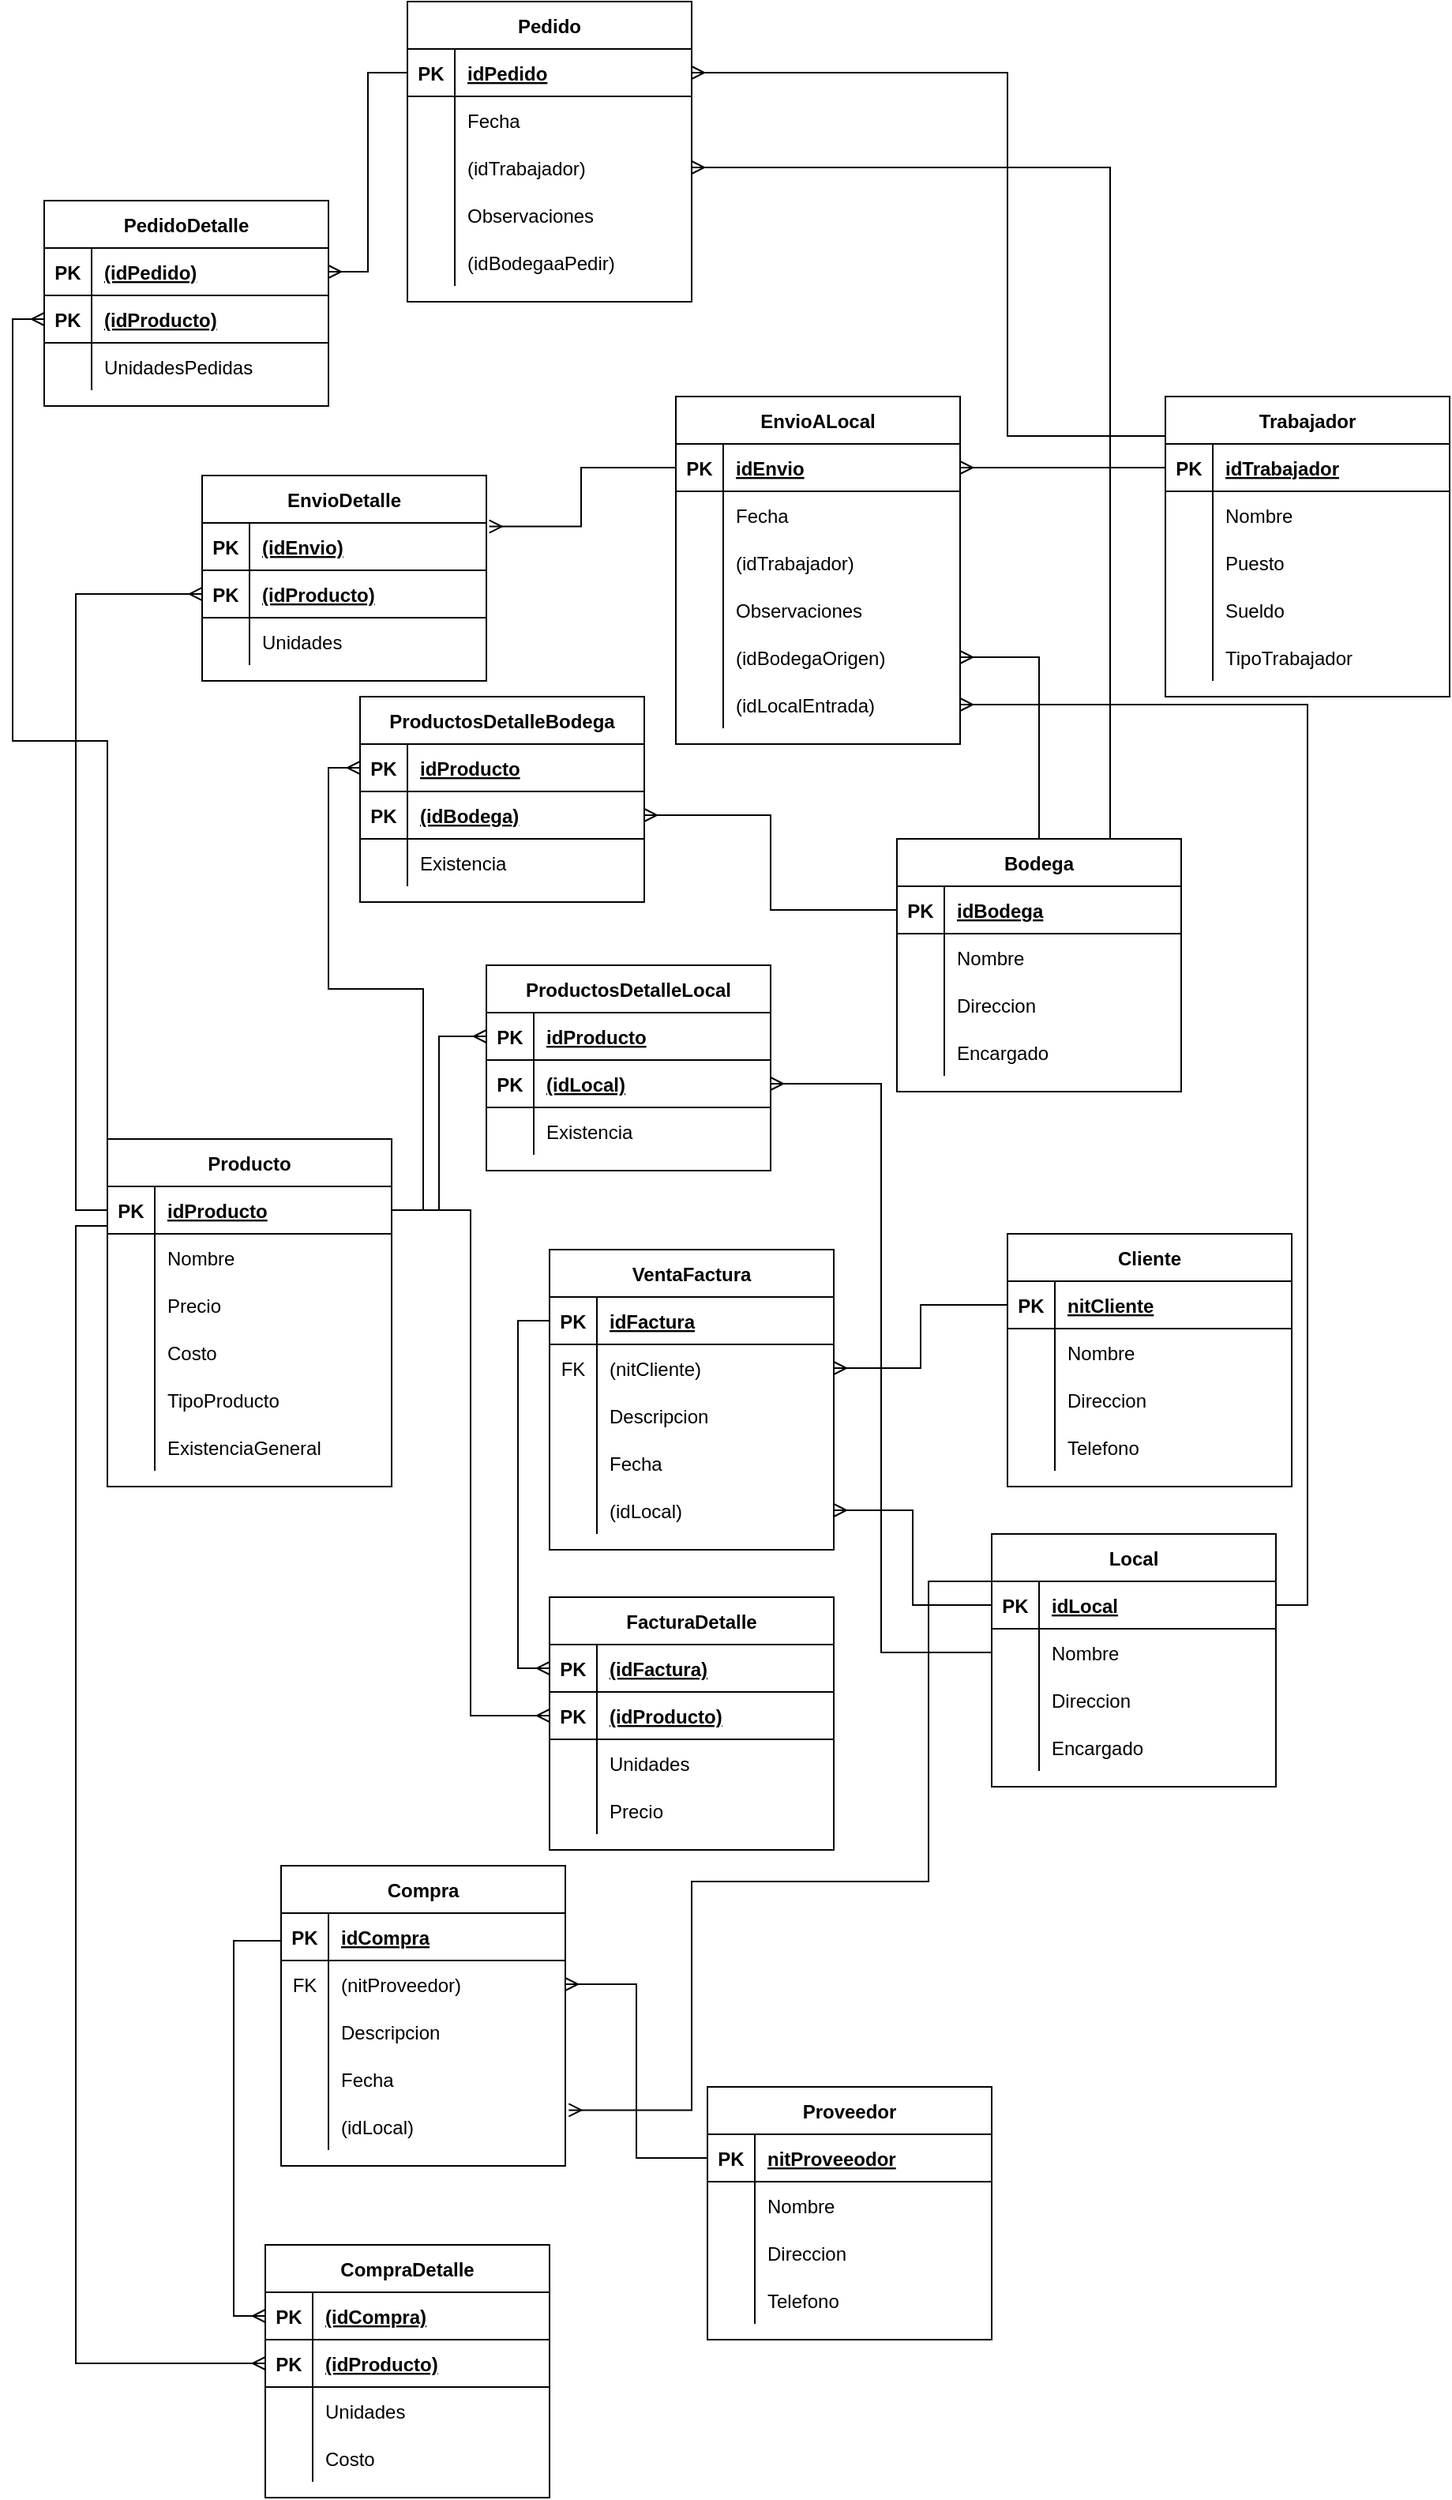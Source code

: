 <mxfile version="13.7.3" type="github">
  <diagram id="hzubIGdESL6_hrJmZI1E" name="Page-1">
    <mxGraphModel dx="470" dy="1706" grid="1" gridSize="10" guides="1" tooltips="1" connect="1" arrows="1" fold="1" page="1" pageScale="1" pageWidth="827" pageHeight="1169" math="0" shadow="0">
      <root>
        <mxCell id="0" />
        <mxCell id="1" parent="0" />
        <mxCell id="xZ7ZK9WfWNy4xOt-RPBV-60" style="edgeStyle=orthogonalEdgeStyle;rounded=0;orthogonalLoop=1;jettySize=auto;html=1;exitX=0;exitY=0.25;exitDx=0;exitDy=0;endArrow=ERmany;endFill=0;" parent="1" source="rTr9ATM7VHJF-kAwlQQB-1" target="xZ7ZK9WfWNy4xOt-RPBV-56" edge="1">
          <mxGeometry relative="1" as="geometry" />
        </mxCell>
        <mxCell id="xZ7ZK9WfWNy4xOt-RPBV-42" style="edgeStyle=orthogonalEdgeStyle;rounded=0;orthogonalLoop=1;jettySize=auto;html=1;exitX=0;exitY=0.5;exitDx=0;exitDy=0;endArrow=ERmany;endFill=0;" parent="1" source="xZ7ZK9WfWNy4xOt-RPBV-29" target="xZ7ZK9WfWNy4xOt-RPBV-19" edge="1">
          <mxGeometry relative="1" as="geometry" />
        </mxCell>
        <mxCell id="xZ7ZK9WfWNy4xOt-RPBV-59" style="edgeStyle=orthogonalEdgeStyle;rounded=0;orthogonalLoop=1;jettySize=auto;html=1;exitX=0;exitY=0.25;exitDx=0;exitDy=0;entryX=0;entryY=0.5;entryDx=0;entryDy=0;endArrow=ERmany;endFill=0;" parent="1" source="xZ7ZK9WfWNy4xOt-RPBV-15" target="xZ7ZK9WfWNy4xOt-RPBV-44" edge="1">
          <mxGeometry relative="1" as="geometry" />
        </mxCell>
        <mxCell id="xZ7ZK9WfWNy4xOt-RPBV-15" value="Compra" style="shape=table;startSize=30;container=1;collapsible=1;childLayout=tableLayout;fixedRows=1;rowLines=0;fontStyle=1;align=center;resizeLast=1;" parent="1" vertex="1">
          <mxGeometry x="210" y="470" width="180.0" height="190" as="geometry" />
        </mxCell>
        <mxCell id="xZ7ZK9WfWNy4xOt-RPBV-16" value="" style="shape=partialRectangle;collapsible=0;dropTarget=0;pointerEvents=0;fillColor=none;top=0;left=0;bottom=1;right=0;points=[[0,0.5],[1,0.5]];portConstraint=eastwest;" parent="xZ7ZK9WfWNy4xOt-RPBV-15" vertex="1">
          <mxGeometry y="30" width="180.0" height="30" as="geometry" />
        </mxCell>
        <mxCell id="xZ7ZK9WfWNy4xOt-RPBV-17" value="PK" style="shape=partialRectangle;connectable=0;fillColor=none;top=0;left=0;bottom=0;right=0;fontStyle=1;overflow=hidden;" parent="xZ7ZK9WfWNy4xOt-RPBV-16" vertex="1">
          <mxGeometry width="30" height="30" as="geometry" />
        </mxCell>
        <mxCell id="xZ7ZK9WfWNy4xOt-RPBV-18" value="idCompra" style="shape=partialRectangle;connectable=0;fillColor=none;top=0;left=0;bottom=0;right=0;align=left;spacingLeft=6;fontStyle=5;overflow=hidden;" parent="xZ7ZK9WfWNy4xOt-RPBV-16" vertex="1">
          <mxGeometry x="30" width="150.0" height="30" as="geometry" />
        </mxCell>
        <mxCell id="xZ7ZK9WfWNy4xOt-RPBV-19" value="" style="shape=partialRectangle;collapsible=0;dropTarget=0;pointerEvents=0;fillColor=none;top=0;left=0;bottom=0;right=0;points=[[0,0.5],[1,0.5]];portConstraint=eastwest;" parent="xZ7ZK9WfWNy4xOt-RPBV-15" vertex="1">
          <mxGeometry y="60" width="180.0" height="30" as="geometry" />
        </mxCell>
        <mxCell id="xZ7ZK9WfWNy4xOt-RPBV-20" value="FK" style="shape=partialRectangle;connectable=0;fillColor=none;top=0;left=0;bottom=0;right=0;editable=1;overflow=hidden;" parent="xZ7ZK9WfWNy4xOt-RPBV-19" vertex="1">
          <mxGeometry width="30" height="30" as="geometry" />
        </mxCell>
        <mxCell id="xZ7ZK9WfWNy4xOt-RPBV-21" value="(nitProveedor)" style="shape=partialRectangle;connectable=0;fillColor=none;top=0;left=0;bottom=0;right=0;align=left;spacingLeft=6;overflow=hidden;" parent="xZ7ZK9WfWNy4xOt-RPBV-19" vertex="1">
          <mxGeometry x="30" width="150.0" height="30" as="geometry" />
        </mxCell>
        <mxCell id="xZ7ZK9WfWNy4xOt-RPBV-22" value="" style="shape=partialRectangle;collapsible=0;dropTarget=0;pointerEvents=0;fillColor=none;top=0;left=0;bottom=0;right=0;points=[[0,0.5],[1,0.5]];portConstraint=eastwest;" parent="xZ7ZK9WfWNy4xOt-RPBV-15" vertex="1">
          <mxGeometry y="90" width="180.0" height="30" as="geometry" />
        </mxCell>
        <mxCell id="xZ7ZK9WfWNy4xOt-RPBV-23" value="" style="shape=partialRectangle;connectable=0;fillColor=none;top=0;left=0;bottom=0;right=0;editable=1;overflow=hidden;" parent="xZ7ZK9WfWNy4xOt-RPBV-22" vertex="1">
          <mxGeometry width="30" height="30" as="geometry" />
        </mxCell>
        <mxCell id="xZ7ZK9WfWNy4xOt-RPBV-24" value="Descripcion" style="shape=partialRectangle;connectable=0;fillColor=none;top=0;left=0;bottom=0;right=0;align=left;spacingLeft=6;overflow=hidden;" parent="xZ7ZK9WfWNy4xOt-RPBV-22" vertex="1">
          <mxGeometry x="30" width="150.0" height="30" as="geometry" />
        </mxCell>
        <mxCell id="xZ7ZK9WfWNy4xOt-RPBV-25" value="" style="shape=partialRectangle;collapsible=0;dropTarget=0;pointerEvents=0;fillColor=none;top=0;left=0;bottom=0;right=0;points=[[0,0.5],[1,0.5]];portConstraint=eastwest;" parent="xZ7ZK9WfWNy4xOt-RPBV-15" vertex="1">
          <mxGeometry y="120" width="180.0" height="30" as="geometry" />
        </mxCell>
        <mxCell id="xZ7ZK9WfWNy4xOt-RPBV-26" value="" style="shape=partialRectangle;connectable=0;fillColor=none;top=0;left=0;bottom=0;right=0;editable=1;overflow=hidden;" parent="xZ7ZK9WfWNy4xOt-RPBV-25" vertex="1">
          <mxGeometry width="30" height="30" as="geometry" />
        </mxCell>
        <mxCell id="xZ7ZK9WfWNy4xOt-RPBV-27" value="Fecha" style="shape=partialRectangle;connectable=0;fillColor=none;top=0;left=0;bottom=0;right=0;align=left;spacingLeft=6;overflow=hidden;" parent="xZ7ZK9WfWNy4xOt-RPBV-25" vertex="1">
          <mxGeometry x="30" width="150.0" height="30" as="geometry" />
        </mxCell>
        <mxCell id="xZ7ZK9WfWNy4xOt-RPBV-108" value="" style="shape=partialRectangle;collapsible=0;dropTarget=0;pointerEvents=0;fillColor=none;top=0;left=0;bottom=0;right=0;points=[[0,0.5],[1,0.5]];portConstraint=eastwest;" parent="xZ7ZK9WfWNy4xOt-RPBV-15" vertex="1">
          <mxGeometry y="150" width="180.0" height="30" as="geometry" />
        </mxCell>
        <mxCell id="xZ7ZK9WfWNy4xOt-RPBV-109" value="" style="shape=partialRectangle;connectable=0;fillColor=none;top=0;left=0;bottom=0;right=0;editable=1;overflow=hidden;" parent="xZ7ZK9WfWNy4xOt-RPBV-108" vertex="1">
          <mxGeometry width="30" height="30" as="geometry" />
        </mxCell>
        <mxCell id="xZ7ZK9WfWNy4xOt-RPBV-110" value="(idLocal)" style="shape=partialRectangle;connectable=0;fillColor=none;top=0;left=0;bottom=0;right=0;align=left;spacingLeft=6;overflow=hidden;" parent="xZ7ZK9WfWNy4xOt-RPBV-108" vertex="1">
          <mxGeometry x="30" width="150.0" height="30" as="geometry" />
        </mxCell>
        <mxCell id="xZ7ZK9WfWNy4xOt-RPBV-61" value="VentaFactura" style="shape=table;startSize=30;container=1;collapsible=1;childLayout=tableLayout;fixedRows=1;rowLines=0;fontStyle=1;align=center;resizeLast=1;" parent="1" vertex="1">
          <mxGeometry x="380" y="80" width="180" height="190" as="geometry" />
        </mxCell>
        <mxCell id="xZ7ZK9WfWNy4xOt-RPBV-62" value="" style="shape=partialRectangle;collapsible=0;dropTarget=0;pointerEvents=0;fillColor=none;top=0;left=0;bottom=1;right=0;points=[[0,0.5],[1,0.5]];portConstraint=eastwest;" parent="xZ7ZK9WfWNy4xOt-RPBV-61" vertex="1">
          <mxGeometry y="30" width="180" height="30" as="geometry" />
        </mxCell>
        <mxCell id="xZ7ZK9WfWNy4xOt-RPBV-63" value="PK" style="shape=partialRectangle;connectable=0;fillColor=none;top=0;left=0;bottom=0;right=0;fontStyle=1;overflow=hidden;" parent="xZ7ZK9WfWNy4xOt-RPBV-62" vertex="1">
          <mxGeometry width="30" height="30" as="geometry" />
        </mxCell>
        <mxCell id="xZ7ZK9WfWNy4xOt-RPBV-64" value="idFactura" style="shape=partialRectangle;connectable=0;fillColor=none;top=0;left=0;bottom=0;right=0;align=left;spacingLeft=6;fontStyle=5;overflow=hidden;" parent="xZ7ZK9WfWNy4xOt-RPBV-62" vertex="1">
          <mxGeometry x="30" width="150" height="30" as="geometry" />
        </mxCell>
        <mxCell id="xZ7ZK9WfWNy4xOt-RPBV-65" value="" style="shape=partialRectangle;collapsible=0;dropTarget=0;pointerEvents=0;fillColor=none;top=0;left=0;bottom=0;right=0;points=[[0,0.5],[1,0.5]];portConstraint=eastwest;" parent="xZ7ZK9WfWNy4xOt-RPBV-61" vertex="1">
          <mxGeometry y="60" width="180" height="30" as="geometry" />
        </mxCell>
        <mxCell id="xZ7ZK9WfWNy4xOt-RPBV-66" value="FK" style="shape=partialRectangle;connectable=0;fillColor=none;top=0;left=0;bottom=0;right=0;editable=1;overflow=hidden;" parent="xZ7ZK9WfWNy4xOt-RPBV-65" vertex="1">
          <mxGeometry width="30" height="30" as="geometry" />
        </mxCell>
        <mxCell id="xZ7ZK9WfWNy4xOt-RPBV-67" value="(nitCliente)" style="shape=partialRectangle;connectable=0;fillColor=none;top=0;left=0;bottom=0;right=0;align=left;spacingLeft=6;overflow=hidden;" parent="xZ7ZK9WfWNy4xOt-RPBV-65" vertex="1">
          <mxGeometry x="30" width="150" height="30" as="geometry" />
        </mxCell>
        <mxCell id="xZ7ZK9WfWNy4xOt-RPBV-68" value="" style="shape=partialRectangle;collapsible=0;dropTarget=0;pointerEvents=0;fillColor=none;top=0;left=0;bottom=0;right=0;points=[[0,0.5],[1,0.5]];portConstraint=eastwest;" parent="xZ7ZK9WfWNy4xOt-RPBV-61" vertex="1">
          <mxGeometry y="90" width="180" height="30" as="geometry" />
        </mxCell>
        <mxCell id="xZ7ZK9WfWNy4xOt-RPBV-69" value="" style="shape=partialRectangle;connectable=0;fillColor=none;top=0;left=0;bottom=0;right=0;editable=1;overflow=hidden;" parent="xZ7ZK9WfWNy4xOt-RPBV-68" vertex="1">
          <mxGeometry width="30" height="30" as="geometry" />
        </mxCell>
        <mxCell id="xZ7ZK9WfWNy4xOt-RPBV-70" value="Descripcion" style="shape=partialRectangle;connectable=0;fillColor=none;top=0;left=0;bottom=0;right=0;align=left;spacingLeft=6;overflow=hidden;" parent="xZ7ZK9WfWNy4xOt-RPBV-68" vertex="1">
          <mxGeometry x="30" width="150" height="30" as="geometry" />
        </mxCell>
        <mxCell id="xZ7ZK9WfWNy4xOt-RPBV-71" value="" style="shape=partialRectangle;collapsible=0;dropTarget=0;pointerEvents=0;fillColor=none;top=0;left=0;bottom=0;right=0;points=[[0,0.5],[1,0.5]];portConstraint=eastwest;" parent="xZ7ZK9WfWNy4xOt-RPBV-61" vertex="1">
          <mxGeometry y="120" width="180" height="30" as="geometry" />
        </mxCell>
        <mxCell id="xZ7ZK9WfWNy4xOt-RPBV-72" value="" style="shape=partialRectangle;connectable=0;fillColor=none;top=0;left=0;bottom=0;right=0;editable=1;overflow=hidden;" parent="xZ7ZK9WfWNy4xOt-RPBV-71" vertex="1">
          <mxGeometry width="30" height="30" as="geometry" />
        </mxCell>
        <mxCell id="xZ7ZK9WfWNy4xOt-RPBV-73" value="Fecha" style="shape=partialRectangle;connectable=0;fillColor=none;top=0;left=0;bottom=0;right=0;align=left;spacingLeft=6;overflow=hidden;" parent="xZ7ZK9WfWNy4xOt-RPBV-71" vertex="1">
          <mxGeometry x="30" width="150" height="30" as="geometry" />
        </mxCell>
        <mxCell id="xZ7ZK9WfWNy4xOt-RPBV-113" value="" style="shape=partialRectangle;collapsible=0;dropTarget=0;pointerEvents=0;fillColor=none;top=0;left=0;bottom=0;right=0;points=[[0,0.5],[1,0.5]];portConstraint=eastwest;" parent="xZ7ZK9WfWNy4xOt-RPBV-61" vertex="1">
          <mxGeometry y="150" width="180" height="30" as="geometry" />
        </mxCell>
        <mxCell id="xZ7ZK9WfWNy4xOt-RPBV-114" value="" style="shape=partialRectangle;connectable=0;fillColor=none;top=0;left=0;bottom=0;right=0;editable=1;overflow=hidden;" parent="xZ7ZK9WfWNy4xOt-RPBV-113" vertex="1">
          <mxGeometry width="30" height="30" as="geometry" />
        </mxCell>
        <mxCell id="xZ7ZK9WfWNy4xOt-RPBV-115" value="(idLocal)" style="shape=partialRectangle;connectable=0;fillColor=none;top=0;left=0;bottom=0;right=0;align=left;spacingLeft=6;overflow=hidden;" parent="xZ7ZK9WfWNy4xOt-RPBV-113" vertex="1">
          <mxGeometry x="30" width="150" height="30" as="geometry" />
        </mxCell>
        <mxCell id="xZ7ZK9WfWNy4xOt-RPBV-90" style="edgeStyle=orthogonalEdgeStyle;rounded=0;orthogonalLoop=1;jettySize=auto;html=1;exitX=0;exitY=0.5;exitDx=0;exitDy=0;entryX=1;entryY=0.5;entryDx=0;entryDy=0;endArrow=ERmany;endFill=0;" parent="1" source="qissbabsThCnypoLj227-2" target="xZ7ZK9WfWNy4xOt-RPBV-65" edge="1">
          <mxGeometry relative="1" as="geometry" />
        </mxCell>
        <mxCell id="xZ7ZK9WfWNy4xOt-RPBV-91" style="edgeStyle=orthogonalEdgeStyle;rounded=0;orthogonalLoop=1;jettySize=auto;html=1;exitX=0;exitY=0.5;exitDx=0;exitDy=0;entryX=0;entryY=0.5;entryDx=0;entryDy=0;endArrow=ERmany;endFill=0;" parent="1" source="xZ7ZK9WfWNy4xOt-RPBV-62" target="xZ7ZK9WfWNy4xOt-RPBV-75" edge="1">
          <mxGeometry relative="1" as="geometry" />
        </mxCell>
        <mxCell id="xZ7ZK9WfWNy4xOt-RPBV-92" style="edgeStyle=orthogonalEdgeStyle;rounded=0;orthogonalLoop=1;jettySize=auto;html=1;exitX=1;exitY=0.5;exitDx=0;exitDy=0;endArrow=ERmany;endFill=0;" parent="1" source="rTr9ATM7VHJF-kAwlQQB-2" target="xZ7ZK9WfWNy4xOt-RPBV-78" edge="1">
          <mxGeometry relative="1" as="geometry" />
        </mxCell>
        <mxCell id="xZ7ZK9WfWNy4xOt-RPBV-43" value="CompraDetalle" style="shape=table;startSize=30;container=1;collapsible=1;childLayout=tableLayout;fixedRows=1;rowLines=0;fontStyle=1;align=center;resizeLast=1;" parent="1" vertex="1">
          <mxGeometry x="200" y="710" width="180" height="160" as="geometry" />
        </mxCell>
        <mxCell id="xZ7ZK9WfWNy4xOt-RPBV-44" value="" style="shape=partialRectangle;collapsible=0;dropTarget=0;pointerEvents=0;fillColor=none;top=0;left=0;bottom=1;right=0;points=[[0,0.5],[1,0.5]];portConstraint=eastwest;" parent="xZ7ZK9WfWNy4xOt-RPBV-43" vertex="1">
          <mxGeometry y="30" width="180" height="30" as="geometry" />
        </mxCell>
        <mxCell id="xZ7ZK9WfWNy4xOt-RPBV-45" value="PK" style="shape=partialRectangle;connectable=0;fillColor=none;top=0;left=0;bottom=0;right=0;fontStyle=1;overflow=hidden;" parent="xZ7ZK9WfWNy4xOt-RPBV-44" vertex="1">
          <mxGeometry width="30" height="30" as="geometry" />
        </mxCell>
        <mxCell id="xZ7ZK9WfWNy4xOt-RPBV-46" value="(idCompra)" style="shape=partialRectangle;connectable=0;fillColor=none;top=0;left=0;bottom=0;right=0;align=left;spacingLeft=6;fontStyle=5;overflow=hidden;" parent="xZ7ZK9WfWNy4xOt-RPBV-44" vertex="1">
          <mxGeometry x="30" width="150" height="30" as="geometry" />
        </mxCell>
        <mxCell id="xZ7ZK9WfWNy4xOt-RPBV-56" value="" style="shape=partialRectangle;collapsible=0;dropTarget=0;pointerEvents=0;fillColor=none;top=0;left=0;bottom=1;right=0;points=[[0,0.5],[1,0.5]];portConstraint=eastwest;" parent="xZ7ZK9WfWNy4xOt-RPBV-43" vertex="1">
          <mxGeometry y="60" width="180" height="30" as="geometry" />
        </mxCell>
        <mxCell id="xZ7ZK9WfWNy4xOt-RPBV-57" value="PK" style="shape=partialRectangle;connectable=0;fillColor=none;top=0;left=0;bottom=0;right=0;fontStyle=1;overflow=hidden;" parent="xZ7ZK9WfWNy4xOt-RPBV-56" vertex="1">
          <mxGeometry width="30" height="30" as="geometry" />
        </mxCell>
        <mxCell id="xZ7ZK9WfWNy4xOt-RPBV-58" value="(idProducto)" style="shape=partialRectangle;connectable=0;fillColor=none;top=0;left=0;bottom=0;right=0;align=left;spacingLeft=6;fontStyle=5;overflow=hidden;" parent="xZ7ZK9WfWNy4xOt-RPBV-56" vertex="1">
          <mxGeometry x="30" width="150" height="30" as="geometry" />
        </mxCell>
        <mxCell id="xZ7ZK9WfWNy4xOt-RPBV-47" value="" style="shape=partialRectangle;collapsible=0;dropTarget=0;pointerEvents=0;fillColor=none;top=0;left=0;bottom=0;right=0;points=[[0,0.5],[1,0.5]];portConstraint=eastwest;" parent="xZ7ZK9WfWNy4xOt-RPBV-43" vertex="1">
          <mxGeometry y="90" width="180" height="30" as="geometry" />
        </mxCell>
        <mxCell id="xZ7ZK9WfWNy4xOt-RPBV-48" value="" style="shape=partialRectangle;connectable=0;fillColor=none;top=0;left=0;bottom=0;right=0;editable=1;overflow=hidden;" parent="xZ7ZK9WfWNy4xOt-RPBV-47" vertex="1">
          <mxGeometry width="30" height="30" as="geometry" />
        </mxCell>
        <mxCell id="xZ7ZK9WfWNy4xOt-RPBV-49" value="Unidades" style="shape=partialRectangle;connectable=0;fillColor=none;top=0;left=0;bottom=0;right=0;align=left;spacingLeft=6;overflow=hidden;" parent="xZ7ZK9WfWNy4xOt-RPBV-47" vertex="1">
          <mxGeometry x="30" width="150" height="30" as="geometry" />
        </mxCell>
        <mxCell id="xZ7ZK9WfWNy4xOt-RPBV-50" value="" style="shape=partialRectangle;collapsible=0;dropTarget=0;pointerEvents=0;fillColor=none;top=0;left=0;bottom=0;right=0;points=[[0,0.5],[1,0.5]];portConstraint=eastwest;" parent="xZ7ZK9WfWNy4xOt-RPBV-43" vertex="1">
          <mxGeometry y="120" width="180" height="30" as="geometry" />
        </mxCell>
        <mxCell id="xZ7ZK9WfWNy4xOt-RPBV-51" value="" style="shape=partialRectangle;connectable=0;fillColor=none;top=0;left=0;bottom=0;right=0;editable=1;overflow=hidden;" parent="xZ7ZK9WfWNy4xOt-RPBV-50" vertex="1">
          <mxGeometry width="30" height="30" as="geometry" />
        </mxCell>
        <mxCell id="xZ7ZK9WfWNy4xOt-RPBV-52" value="Costo" style="shape=partialRectangle;connectable=0;fillColor=none;top=0;left=0;bottom=0;right=0;align=left;spacingLeft=6;overflow=hidden;" parent="xZ7ZK9WfWNy4xOt-RPBV-50" vertex="1">
          <mxGeometry x="30" width="150" height="30" as="geometry" />
        </mxCell>
        <mxCell id="xZ7ZK9WfWNy4xOt-RPBV-28" value="Proveedor" style="shape=table;startSize=30;container=1;collapsible=1;childLayout=tableLayout;fixedRows=1;rowLines=0;fontStyle=1;align=center;resizeLast=1;" parent="1" vertex="1">
          <mxGeometry x="480" y="610" width="180" height="160" as="geometry" />
        </mxCell>
        <mxCell id="xZ7ZK9WfWNy4xOt-RPBV-29" value="" style="shape=partialRectangle;collapsible=0;dropTarget=0;pointerEvents=0;fillColor=none;top=0;left=0;bottom=1;right=0;points=[[0,0.5],[1,0.5]];portConstraint=eastwest;" parent="xZ7ZK9WfWNy4xOt-RPBV-28" vertex="1">
          <mxGeometry y="30" width="180" height="30" as="geometry" />
        </mxCell>
        <mxCell id="xZ7ZK9WfWNy4xOt-RPBV-30" value="PK" style="shape=partialRectangle;connectable=0;fillColor=none;top=0;left=0;bottom=0;right=0;fontStyle=1;overflow=hidden;" parent="xZ7ZK9WfWNy4xOt-RPBV-29" vertex="1">
          <mxGeometry width="30" height="30" as="geometry" />
        </mxCell>
        <mxCell id="xZ7ZK9WfWNy4xOt-RPBV-31" value="nitProveeodor" style="shape=partialRectangle;connectable=0;fillColor=none;top=0;left=0;bottom=0;right=0;align=left;spacingLeft=6;fontStyle=5;overflow=hidden;" parent="xZ7ZK9WfWNy4xOt-RPBV-29" vertex="1">
          <mxGeometry x="30" width="150" height="30" as="geometry" />
        </mxCell>
        <mxCell id="xZ7ZK9WfWNy4xOt-RPBV-32" value="" style="shape=partialRectangle;collapsible=0;dropTarget=0;pointerEvents=0;fillColor=none;top=0;left=0;bottom=0;right=0;points=[[0,0.5],[1,0.5]];portConstraint=eastwest;" parent="xZ7ZK9WfWNy4xOt-RPBV-28" vertex="1">
          <mxGeometry y="60" width="180" height="30" as="geometry" />
        </mxCell>
        <mxCell id="xZ7ZK9WfWNy4xOt-RPBV-33" value="" style="shape=partialRectangle;connectable=0;fillColor=none;top=0;left=0;bottom=0;right=0;editable=1;overflow=hidden;" parent="xZ7ZK9WfWNy4xOt-RPBV-32" vertex="1">
          <mxGeometry width="30" height="30" as="geometry" />
        </mxCell>
        <mxCell id="xZ7ZK9WfWNy4xOt-RPBV-34" value="Nombre" style="shape=partialRectangle;connectable=0;fillColor=none;top=0;left=0;bottom=0;right=0;align=left;spacingLeft=6;overflow=hidden;" parent="xZ7ZK9WfWNy4xOt-RPBV-32" vertex="1">
          <mxGeometry x="30" width="150" height="30" as="geometry" />
        </mxCell>
        <mxCell id="xZ7ZK9WfWNy4xOt-RPBV-35" value="" style="shape=partialRectangle;collapsible=0;dropTarget=0;pointerEvents=0;fillColor=none;top=0;left=0;bottom=0;right=0;points=[[0,0.5],[1,0.5]];portConstraint=eastwest;" parent="xZ7ZK9WfWNy4xOt-RPBV-28" vertex="1">
          <mxGeometry y="90" width="180" height="30" as="geometry" />
        </mxCell>
        <mxCell id="xZ7ZK9WfWNy4xOt-RPBV-36" value="" style="shape=partialRectangle;connectable=0;fillColor=none;top=0;left=0;bottom=0;right=0;editable=1;overflow=hidden;" parent="xZ7ZK9WfWNy4xOt-RPBV-35" vertex="1">
          <mxGeometry width="30" height="30" as="geometry" />
        </mxCell>
        <mxCell id="xZ7ZK9WfWNy4xOt-RPBV-37" value="Direccion" style="shape=partialRectangle;connectable=0;fillColor=none;top=0;left=0;bottom=0;right=0;align=left;spacingLeft=6;overflow=hidden;" parent="xZ7ZK9WfWNy4xOt-RPBV-35" vertex="1">
          <mxGeometry x="30" width="150" height="30" as="geometry" />
        </mxCell>
        <mxCell id="xZ7ZK9WfWNy4xOt-RPBV-38" value="" style="shape=partialRectangle;collapsible=0;dropTarget=0;pointerEvents=0;fillColor=none;top=0;left=0;bottom=0;right=0;points=[[0,0.5],[1,0.5]];portConstraint=eastwest;" parent="xZ7ZK9WfWNy4xOt-RPBV-28" vertex="1">
          <mxGeometry y="120" width="180" height="30" as="geometry" />
        </mxCell>
        <mxCell id="xZ7ZK9WfWNy4xOt-RPBV-39" value="" style="shape=partialRectangle;connectable=0;fillColor=none;top=0;left=0;bottom=0;right=0;editable=1;overflow=hidden;" parent="xZ7ZK9WfWNy4xOt-RPBV-38" vertex="1">
          <mxGeometry width="30" height="30" as="geometry" />
        </mxCell>
        <mxCell id="xZ7ZK9WfWNy4xOt-RPBV-40" value="Telefono" style="shape=partialRectangle;connectable=0;fillColor=none;top=0;left=0;bottom=0;right=0;align=left;spacingLeft=6;overflow=hidden;" parent="xZ7ZK9WfWNy4xOt-RPBV-38" vertex="1">
          <mxGeometry x="30" width="150" height="30" as="geometry" />
        </mxCell>
        <mxCell id="xZ7ZK9WfWNy4xOt-RPBV-74" value="FacturaDetalle" style="shape=table;startSize=30;container=1;collapsible=1;childLayout=tableLayout;fixedRows=1;rowLines=0;fontStyle=1;align=center;resizeLast=1;" parent="1" vertex="1">
          <mxGeometry x="380" y="300" width="180" height="160" as="geometry" />
        </mxCell>
        <mxCell id="xZ7ZK9WfWNy4xOt-RPBV-75" value="" style="shape=partialRectangle;collapsible=0;dropTarget=0;pointerEvents=0;fillColor=none;top=0;left=0;bottom=1;right=0;points=[[0,0.5],[1,0.5]];portConstraint=eastwest;" parent="xZ7ZK9WfWNy4xOt-RPBV-74" vertex="1">
          <mxGeometry y="30" width="180" height="30" as="geometry" />
        </mxCell>
        <mxCell id="xZ7ZK9WfWNy4xOt-RPBV-76" value="PK" style="shape=partialRectangle;connectable=0;fillColor=none;top=0;left=0;bottom=0;right=0;fontStyle=1;overflow=hidden;" parent="xZ7ZK9WfWNy4xOt-RPBV-75" vertex="1">
          <mxGeometry width="30" height="30" as="geometry" />
        </mxCell>
        <mxCell id="xZ7ZK9WfWNy4xOt-RPBV-77" value="(idFactura)" style="shape=partialRectangle;connectable=0;fillColor=none;top=0;left=0;bottom=0;right=0;align=left;spacingLeft=6;fontStyle=5;overflow=hidden;" parent="xZ7ZK9WfWNy4xOt-RPBV-75" vertex="1">
          <mxGeometry x="30" width="150" height="30" as="geometry" />
        </mxCell>
        <mxCell id="xZ7ZK9WfWNy4xOt-RPBV-78" value="" style="shape=partialRectangle;collapsible=0;dropTarget=0;pointerEvents=0;fillColor=none;top=0;left=0;bottom=1;right=0;points=[[0,0.5],[1,0.5]];portConstraint=eastwest;" parent="xZ7ZK9WfWNy4xOt-RPBV-74" vertex="1">
          <mxGeometry y="60" width="180" height="30" as="geometry" />
        </mxCell>
        <mxCell id="xZ7ZK9WfWNy4xOt-RPBV-79" value="PK" style="shape=partialRectangle;connectable=0;fillColor=none;top=0;left=0;bottom=0;right=0;fontStyle=1;overflow=hidden;" parent="xZ7ZK9WfWNy4xOt-RPBV-78" vertex="1">
          <mxGeometry width="30" height="30" as="geometry" />
        </mxCell>
        <mxCell id="xZ7ZK9WfWNy4xOt-RPBV-80" value="(idProducto)" style="shape=partialRectangle;connectable=0;fillColor=none;top=0;left=0;bottom=0;right=0;align=left;spacingLeft=6;fontStyle=5;overflow=hidden;" parent="xZ7ZK9WfWNy4xOt-RPBV-78" vertex="1">
          <mxGeometry x="30" width="150" height="30" as="geometry" />
        </mxCell>
        <mxCell id="xZ7ZK9WfWNy4xOt-RPBV-81" value="" style="shape=partialRectangle;collapsible=0;dropTarget=0;pointerEvents=0;fillColor=none;top=0;left=0;bottom=0;right=0;points=[[0,0.5],[1,0.5]];portConstraint=eastwest;" parent="xZ7ZK9WfWNy4xOt-RPBV-74" vertex="1">
          <mxGeometry y="90" width="180" height="30" as="geometry" />
        </mxCell>
        <mxCell id="xZ7ZK9WfWNy4xOt-RPBV-82" value="" style="shape=partialRectangle;connectable=0;fillColor=none;top=0;left=0;bottom=0;right=0;editable=1;overflow=hidden;" parent="xZ7ZK9WfWNy4xOt-RPBV-81" vertex="1">
          <mxGeometry width="30" height="30" as="geometry" />
        </mxCell>
        <mxCell id="xZ7ZK9WfWNy4xOt-RPBV-83" value="Unidades" style="shape=partialRectangle;connectable=0;fillColor=none;top=0;left=0;bottom=0;right=0;align=left;spacingLeft=6;overflow=hidden;" parent="xZ7ZK9WfWNy4xOt-RPBV-81" vertex="1">
          <mxGeometry x="30" width="150" height="30" as="geometry" />
        </mxCell>
        <mxCell id="xZ7ZK9WfWNy4xOt-RPBV-84" value="" style="shape=partialRectangle;collapsible=0;dropTarget=0;pointerEvents=0;fillColor=none;top=0;left=0;bottom=0;right=0;points=[[0,0.5],[1,0.5]];portConstraint=eastwest;" parent="xZ7ZK9WfWNy4xOt-RPBV-74" vertex="1">
          <mxGeometry y="120" width="180" height="30" as="geometry" />
        </mxCell>
        <mxCell id="xZ7ZK9WfWNy4xOt-RPBV-85" value="" style="shape=partialRectangle;connectable=0;fillColor=none;top=0;left=0;bottom=0;right=0;editable=1;overflow=hidden;" parent="xZ7ZK9WfWNy4xOt-RPBV-84" vertex="1">
          <mxGeometry width="30" height="30" as="geometry" />
        </mxCell>
        <mxCell id="xZ7ZK9WfWNy4xOt-RPBV-86" value="Precio" style="shape=partialRectangle;connectable=0;fillColor=none;top=0;left=0;bottom=0;right=0;align=left;spacingLeft=6;overflow=hidden;" parent="xZ7ZK9WfWNy4xOt-RPBV-84" vertex="1">
          <mxGeometry x="30" width="150" height="30" as="geometry" />
        </mxCell>
        <mxCell id="xZ7ZK9WfWNy4xOt-RPBV-116" style="edgeStyle=orthogonalEdgeStyle;rounded=0;orthogonalLoop=1;jettySize=auto;html=1;exitX=0;exitY=0.5;exitDx=0;exitDy=0;entryX=1;entryY=0.5;entryDx=0;entryDy=0;endArrow=ERmany;endFill=0;" parent="1" source="xZ7ZK9WfWNy4xOt-RPBV-94" target="xZ7ZK9WfWNy4xOt-RPBV-113" edge="1">
          <mxGeometry relative="1" as="geometry" />
        </mxCell>
        <mxCell id="xZ7ZK9WfWNy4xOt-RPBV-93" value="Local" style="shape=table;startSize=30;container=1;collapsible=1;childLayout=tableLayout;fixedRows=1;rowLines=0;fontStyle=1;align=center;resizeLast=1;" parent="1" vertex="1">
          <mxGeometry x="660" y="260" width="180" height="160" as="geometry" />
        </mxCell>
        <mxCell id="xZ7ZK9WfWNy4xOt-RPBV-94" value="" style="shape=partialRectangle;collapsible=0;dropTarget=0;pointerEvents=0;fillColor=none;top=0;left=0;bottom=1;right=0;points=[[0,0.5],[1,0.5]];portConstraint=eastwest;" parent="xZ7ZK9WfWNy4xOt-RPBV-93" vertex="1">
          <mxGeometry y="30" width="180" height="30" as="geometry" />
        </mxCell>
        <mxCell id="xZ7ZK9WfWNy4xOt-RPBV-95" value="PK" style="shape=partialRectangle;connectable=0;fillColor=none;top=0;left=0;bottom=0;right=0;fontStyle=1;overflow=hidden;" parent="xZ7ZK9WfWNy4xOt-RPBV-94" vertex="1">
          <mxGeometry width="30" height="30" as="geometry" />
        </mxCell>
        <mxCell id="xZ7ZK9WfWNy4xOt-RPBV-96" value="idLocal" style="shape=partialRectangle;connectable=0;fillColor=none;top=0;left=0;bottom=0;right=0;align=left;spacingLeft=6;fontStyle=5;overflow=hidden;" parent="xZ7ZK9WfWNy4xOt-RPBV-94" vertex="1">
          <mxGeometry x="30" width="150" height="30" as="geometry" />
        </mxCell>
        <mxCell id="xZ7ZK9WfWNy4xOt-RPBV-97" value="" style="shape=partialRectangle;collapsible=0;dropTarget=0;pointerEvents=0;fillColor=none;top=0;left=0;bottom=0;right=0;points=[[0,0.5],[1,0.5]];portConstraint=eastwest;" parent="xZ7ZK9WfWNy4xOt-RPBV-93" vertex="1">
          <mxGeometry y="60" width="180" height="30" as="geometry" />
        </mxCell>
        <mxCell id="xZ7ZK9WfWNy4xOt-RPBV-98" value="" style="shape=partialRectangle;connectable=0;fillColor=none;top=0;left=0;bottom=0;right=0;editable=1;overflow=hidden;" parent="xZ7ZK9WfWNy4xOt-RPBV-97" vertex="1">
          <mxGeometry width="30" height="30" as="geometry" />
        </mxCell>
        <mxCell id="xZ7ZK9WfWNy4xOt-RPBV-99" value="Nombre" style="shape=partialRectangle;connectable=0;fillColor=none;top=0;left=0;bottom=0;right=0;align=left;spacingLeft=6;overflow=hidden;" parent="xZ7ZK9WfWNy4xOt-RPBV-97" vertex="1">
          <mxGeometry x="30" width="150" height="30" as="geometry" />
        </mxCell>
        <mxCell id="xZ7ZK9WfWNy4xOt-RPBV-100" value="" style="shape=partialRectangle;collapsible=0;dropTarget=0;pointerEvents=0;fillColor=none;top=0;left=0;bottom=0;right=0;points=[[0,0.5],[1,0.5]];portConstraint=eastwest;" parent="xZ7ZK9WfWNy4xOt-RPBV-93" vertex="1">
          <mxGeometry y="90" width="180" height="30" as="geometry" />
        </mxCell>
        <mxCell id="xZ7ZK9WfWNy4xOt-RPBV-101" value="" style="shape=partialRectangle;connectable=0;fillColor=none;top=0;left=0;bottom=0;right=0;editable=1;overflow=hidden;" parent="xZ7ZK9WfWNy4xOt-RPBV-100" vertex="1">
          <mxGeometry width="30" height="30" as="geometry" />
        </mxCell>
        <mxCell id="xZ7ZK9WfWNy4xOt-RPBV-102" value="Direccion" style="shape=partialRectangle;connectable=0;fillColor=none;top=0;left=0;bottom=0;right=0;align=left;spacingLeft=6;overflow=hidden;" parent="xZ7ZK9WfWNy4xOt-RPBV-100" vertex="1">
          <mxGeometry x="30" width="150" height="30" as="geometry" />
        </mxCell>
        <mxCell id="xZ7ZK9WfWNy4xOt-RPBV-103" value="" style="shape=partialRectangle;collapsible=0;dropTarget=0;pointerEvents=0;fillColor=none;top=0;left=0;bottom=0;right=0;points=[[0,0.5],[1,0.5]];portConstraint=eastwest;" parent="xZ7ZK9WfWNy4xOt-RPBV-93" vertex="1">
          <mxGeometry y="120" width="180" height="30" as="geometry" />
        </mxCell>
        <mxCell id="xZ7ZK9WfWNy4xOt-RPBV-104" value="" style="shape=partialRectangle;connectable=0;fillColor=none;top=0;left=0;bottom=0;right=0;editable=1;overflow=hidden;" parent="xZ7ZK9WfWNy4xOt-RPBV-103" vertex="1">
          <mxGeometry width="30" height="30" as="geometry" />
        </mxCell>
        <mxCell id="xZ7ZK9WfWNy4xOt-RPBV-105" value="Encargado" style="shape=partialRectangle;connectable=0;fillColor=none;top=0;left=0;bottom=0;right=0;align=left;spacingLeft=6;overflow=hidden;" parent="xZ7ZK9WfWNy4xOt-RPBV-103" vertex="1">
          <mxGeometry x="30" width="150" height="30" as="geometry" />
        </mxCell>
        <mxCell id="xZ7ZK9WfWNy4xOt-RPBV-117" style="edgeStyle=orthogonalEdgeStyle;rounded=0;orthogonalLoop=1;jettySize=auto;html=1;exitX=0;exitY=0.5;exitDx=0;exitDy=0;entryX=1.012;entryY=0.157;entryDx=0;entryDy=0;entryPerimeter=0;endArrow=ERmany;endFill=0;" parent="1" source="xZ7ZK9WfWNy4xOt-RPBV-94" target="xZ7ZK9WfWNy4xOt-RPBV-108" edge="1">
          <mxGeometry relative="1" as="geometry">
            <Array as="points">
              <mxPoint x="660" y="290" />
              <mxPoint x="620" y="290" />
              <mxPoint x="620" y="480" />
              <mxPoint x="470" y="480" />
              <mxPoint x="470" y="625" />
            </Array>
          </mxGeometry>
        </mxCell>
        <mxCell id="xZ7ZK9WfWNy4xOt-RPBV-186" style="edgeStyle=orthogonalEdgeStyle;rounded=0;orthogonalLoop=1;jettySize=auto;html=1;exitX=0;exitY=0.5;exitDx=0;exitDy=0;entryX=1;entryY=0.5;entryDx=0;entryDy=0;endArrow=ERmany;endFill=0;" parent="1" source="xZ7ZK9WfWNy4xOt-RPBV-158" target="xZ7ZK9WfWNy4xOt-RPBV-145" edge="1">
          <mxGeometry relative="1" as="geometry" />
        </mxCell>
        <mxCell id="xZ7ZK9WfWNy4xOt-RPBV-144" value="EnvioALocal" style="shape=table;startSize=30;container=1;collapsible=1;childLayout=tableLayout;fixedRows=1;rowLines=0;fontStyle=1;align=center;resizeLast=1;" parent="1" vertex="1">
          <mxGeometry x="460" y="-460" width="180" height="220" as="geometry" />
        </mxCell>
        <mxCell id="xZ7ZK9WfWNy4xOt-RPBV-145" value="" style="shape=partialRectangle;collapsible=0;dropTarget=0;pointerEvents=0;fillColor=none;top=0;left=0;bottom=1;right=0;points=[[0,0.5],[1,0.5]];portConstraint=eastwest;" parent="xZ7ZK9WfWNy4xOt-RPBV-144" vertex="1">
          <mxGeometry y="30" width="180" height="30" as="geometry" />
        </mxCell>
        <mxCell id="xZ7ZK9WfWNy4xOt-RPBV-146" value="PK" style="shape=partialRectangle;connectable=0;fillColor=none;top=0;left=0;bottom=0;right=0;fontStyle=1;overflow=hidden;" parent="xZ7ZK9WfWNy4xOt-RPBV-145" vertex="1">
          <mxGeometry width="30" height="30" as="geometry" />
        </mxCell>
        <mxCell id="xZ7ZK9WfWNy4xOt-RPBV-147" value="idEnvio" style="shape=partialRectangle;connectable=0;fillColor=none;top=0;left=0;bottom=0;right=0;align=left;spacingLeft=6;fontStyle=5;overflow=hidden;" parent="xZ7ZK9WfWNy4xOt-RPBV-145" vertex="1">
          <mxGeometry x="30" width="150" height="30" as="geometry" />
        </mxCell>
        <mxCell id="xZ7ZK9WfWNy4xOt-RPBV-148" value="" style="shape=partialRectangle;collapsible=0;dropTarget=0;pointerEvents=0;fillColor=none;top=0;left=0;bottom=0;right=0;points=[[0,0.5],[1,0.5]];portConstraint=eastwest;" parent="xZ7ZK9WfWNy4xOt-RPBV-144" vertex="1">
          <mxGeometry y="60" width="180" height="30" as="geometry" />
        </mxCell>
        <mxCell id="xZ7ZK9WfWNy4xOt-RPBV-149" value="" style="shape=partialRectangle;connectable=0;fillColor=none;top=0;left=0;bottom=0;right=0;editable=1;overflow=hidden;" parent="xZ7ZK9WfWNy4xOt-RPBV-148" vertex="1">
          <mxGeometry width="30" height="30" as="geometry" />
        </mxCell>
        <mxCell id="xZ7ZK9WfWNy4xOt-RPBV-150" value="Fecha" style="shape=partialRectangle;connectable=0;fillColor=none;top=0;left=0;bottom=0;right=0;align=left;spacingLeft=6;overflow=hidden;" parent="xZ7ZK9WfWNy4xOt-RPBV-148" vertex="1">
          <mxGeometry x="30" width="150" height="30" as="geometry" />
        </mxCell>
        <mxCell id="xZ7ZK9WfWNy4xOt-RPBV-151" value="" style="shape=partialRectangle;collapsible=0;dropTarget=0;pointerEvents=0;fillColor=none;top=0;left=0;bottom=0;right=0;points=[[0,0.5],[1,0.5]];portConstraint=eastwest;" parent="xZ7ZK9WfWNy4xOt-RPBV-144" vertex="1">
          <mxGeometry y="90" width="180" height="30" as="geometry" />
        </mxCell>
        <mxCell id="xZ7ZK9WfWNy4xOt-RPBV-152" value="" style="shape=partialRectangle;connectable=0;fillColor=none;top=0;left=0;bottom=0;right=0;editable=1;overflow=hidden;" parent="xZ7ZK9WfWNy4xOt-RPBV-151" vertex="1">
          <mxGeometry width="30" height="30" as="geometry" />
        </mxCell>
        <mxCell id="xZ7ZK9WfWNy4xOt-RPBV-153" value="(idTrabajador)" style="shape=partialRectangle;connectable=0;fillColor=none;top=0;left=0;bottom=0;right=0;align=left;spacingLeft=6;overflow=hidden;" parent="xZ7ZK9WfWNy4xOt-RPBV-151" vertex="1">
          <mxGeometry x="30" width="150" height="30" as="geometry" />
        </mxCell>
        <mxCell id="xZ7ZK9WfWNy4xOt-RPBV-154" value="" style="shape=partialRectangle;collapsible=0;dropTarget=0;pointerEvents=0;fillColor=none;top=0;left=0;bottom=0;right=0;points=[[0,0.5],[1,0.5]];portConstraint=eastwest;" parent="xZ7ZK9WfWNy4xOt-RPBV-144" vertex="1">
          <mxGeometry y="120" width="180" height="30" as="geometry" />
        </mxCell>
        <mxCell id="xZ7ZK9WfWNy4xOt-RPBV-155" value="" style="shape=partialRectangle;connectable=0;fillColor=none;top=0;left=0;bottom=0;right=0;editable=1;overflow=hidden;" parent="xZ7ZK9WfWNy4xOt-RPBV-154" vertex="1">
          <mxGeometry width="30" height="30" as="geometry" />
        </mxCell>
        <mxCell id="xZ7ZK9WfWNy4xOt-RPBV-156" value="Observaciones" style="shape=partialRectangle;connectable=0;fillColor=none;top=0;left=0;bottom=0;right=0;align=left;spacingLeft=6;overflow=hidden;" parent="xZ7ZK9WfWNy4xOt-RPBV-154" vertex="1">
          <mxGeometry x="30" width="150" height="30" as="geometry" />
        </mxCell>
        <mxCell id="xZ7ZK9WfWNy4xOt-RPBV-187" value="" style="shape=partialRectangle;collapsible=0;dropTarget=0;pointerEvents=0;fillColor=none;top=0;left=0;bottom=0;right=0;points=[[0,0.5],[1,0.5]];portConstraint=eastwest;" parent="xZ7ZK9WfWNy4xOt-RPBV-144" vertex="1">
          <mxGeometry y="150" width="180" height="30" as="geometry" />
        </mxCell>
        <mxCell id="xZ7ZK9WfWNy4xOt-RPBV-188" value="" style="shape=partialRectangle;connectable=0;fillColor=none;top=0;left=0;bottom=0;right=0;editable=1;overflow=hidden;" parent="xZ7ZK9WfWNy4xOt-RPBV-187" vertex="1">
          <mxGeometry width="30" height="30" as="geometry" />
        </mxCell>
        <mxCell id="xZ7ZK9WfWNy4xOt-RPBV-189" value="(idBodegaOrigen)" style="shape=partialRectangle;connectable=0;fillColor=none;top=0;left=0;bottom=0;right=0;align=left;spacingLeft=6;overflow=hidden;" parent="xZ7ZK9WfWNy4xOt-RPBV-187" vertex="1">
          <mxGeometry x="30" width="150" height="30" as="geometry" />
        </mxCell>
        <mxCell id="xZ7ZK9WfWNy4xOt-RPBV-191" value="" style="shape=partialRectangle;collapsible=0;dropTarget=0;pointerEvents=0;fillColor=none;top=0;left=0;bottom=0;right=0;points=[[0,0.5],[1,0.5]];portConstraint=eastwest;" parent="xZ7ZK9WfWNy4xOt-RPBV-144" vertex="1">
          <mxGeometry y="180" width="180" height="30" as="geometry" />
        </mxCell>
        <mxCell id="xZ7ZK9WfWNy4xOt-RPBV-192" value="" style="shape=partialRectangle;connectable=0;fillColor=none;top=0;left=0;bottom=0;right=0;editable=1;overflow=hidden;" parent="xZ7ZK9WfWNy4xOt-RPBV-191" vertex="1">
          <mxGeometry width="30" height="30" as="geometry" />
        </mxCell>
        <mxCell id="xZ7ZK9WfWNy4xOt-RPBV-193" value="(idLocalEntrada)" style="shape=partialRectangle;connectable=0;fillColor=none;top=0;left=0;bottom=0;right=0;align=left;spacingLeft=6;overflow=hidden;" parent="xZ7ZK9WfWNy4xOt-RPBV-191" vertex="1">
          <mxGeometry x="30" width="150" height="30" as="geometry" />
        </mxCell>
        <mxCell id="xZ7ZK9WfWNy4xOt-RPBV-196" style="edgeStyle=orthogonalEdgeStyle;rounded=0;orthogonalLoop=1;jettySize=auto;html=1;exitX=0.5;exitY=0;exitDx=0;exitDy=0;endArrow=ERmany;endFill=0;" parent="1" source="xZ7ZK9WfWNy4xOt-RPBV-131" target="xZ7ZK9WfWNy4xOt-RPBV-187" edge="1">
          <mxGeometry relative="1" as="geometry" />
        </mxCell>
        <mxCell id="xZ7ZK9WfWNy4xOt-RPBV-173" value="EnvioDetalle" style="shape=table;startSize=30;container=1;collapsible=1;childLayout=tableLayout;fixedRows=1;rowLines=0;fontStyle=1;align=center;resizeLast=1;" parent="1" vertex="1">
          <mxGeometry x="160" y="-410" width="180" height="130" as="geometry" />
        </mxCell>
        <mxCell id="xZ7ZK9WfWNy4xOt-RPBV-174" value="" style="shape=partialRectangle;collapsible=0;dropTarget=0;pointerEvents=0;fillColor=none;top=0;left=0;bottom=1;right=0;points=[[0,0.5],[1,0.5]];portConstraint=eastwest;" parent="xZ7ZK9WfWNy4xOt-RPBV-173" vertex="1">
          <mxGeometry y="30" width="180" height="30" as="geometry" />
        </mxCell>
        <mxCell id="xZ7ZK9WfWNy4xOt-RPBV-175" value="PK" style="shape=partialRectangle;connectable=0;fillColor=none;top=0;left=0;bottom=0;right=0;fontStyle=1;overflow=hidden;" parent="xZ7ZK9WfWNy4xOt-RPBV-174" vertex="1">
          <mxGeometry width="30" height="30" as="geometry" />
        </mxCell>
        <mxCell id="xZ7ZK9WfWNy4xOt-RPBV-176" value="(idEnvio)" style="shape=partialRectangle;connectable=0;fillColor=none;top=0;left=0;bottom=0;right=0;align=left;spacingLeft=6;fontStyle=5;overflow=hidden;" parent="xZ7ZK9WfWNy4xOt-RPBV-174" vertex="1">
          <mxGeometry x="30" width="150" height="30" as="geometry" />
        </mxCell>
        <mxCell id="xZ7ZK9WfWNy4xOt-RPBV-177" value="" style="shape=partialRectangle;collapsible=0;dropTarget=0;pointerEvents=0;fillColor=none;top=0;left=0;bottom=1;right=0;points=[[0,0.5],[1,0.5]];portConstraint=eastwest;" parent="xZ7ZK9WfWNy4xOt-RPBV-173" vertex="1">
          <mxGeometry y="60" width="180" height="30" as="geometry" />
        </mxCell>
        <mxCell id="xZ7ZK9WfWNy4xOt-RPBV-178" value="PK" style="shape=partialRectangle;connectable=0;fillColor=none;top=0;left=0;bottom=0;right=0;fontStyle=1;overflow=hidden;" parent="xZ7ZK9WfWNy4xOt-RPBV-177" vertex="1">
          <mxGeometry width="30" height="30" as="geometry" />
        </mxCell>
        <mxCell id="xZ7ZK9WfWNy4xOt-RPBV-179" value="(idProducto)" style="shape=partialRectangle;connectable=0;fillColor=none;top=0;left=0;bottom=0;right=0;align=left;spacingLeft=6;fontStyle=5;overflow=hidden;" parent="xZ7ZK9WfWNy4xOt-RPBV-177" vertex="1">
          <mxGeometry x="30" width="150" height="30" as="geometry" />
        </mxCell>
        <mxCell id="xZ7ZK9WfWNy4xOt-RPBV-180" value="" style="shape=partialRectangle;collapsible=0;dropTarget=0;pointerEvents=0;fillColor=none;top=0;left=0;bottom=0;right=0;points=[[0,0.5],[1,0.5]];portConstraint=eastwest;" parent="xZ7ZK9WfWNy4xOt-RPBV-173" vertex="1">
          <mxGeometry y="90" width="180" height="30" as="geometry" />
        </mxCell>
        <mxCell id="xZ7ZK9WfWNy4xOt-RPBV-181" value="" style="shape=partialRectangle;connectable=0;fillColor=none;top=0;left=0;bottom=0;right=0;editable=1;overflow=hidden;" parent="xZ7ZK9WfWNy4xOt-RPBV-180" vertex="1">
          <mxGeometry width="30" height="30" as="geometry" />
        </mxCell>
        <mxCell id="xZ7ZK9WfWNy4xOt-RPBV-182" value="Unidades" style="shape=partialRectangle;connectable=0;fillColor=none;top=0;left=0;bottom=0;right=0;align=left;spacingLeft=6;overflow=hidden;" parent="xZ7ZK9WfWNy4xOt-RPBV-180" vertex="1">
          <mxGeometry x="30" width="150" height="30" as="geometry" />
        </mxCell>
        <mxCell id="xZ7ZK9WfWNy4xOt-RPBV-194" style="edgeStyle=orthogonalEdgeStyle;rounded=0;orthogonalLoop=1;jettySize=auto;html=1;exitX=0;exitY=0.5;exitDx=0;exitDy=0;entryX=1.01;entryY=0.076;entryDx=0;entryDy=0;entryPerimeter=0;endArrow=ERmany;endFill=0;" parent="1" source="xZ7ZK9WfWNy4xOt-RPBV-145" target="xZ7ZK9WfWNy4xOt-RPBV-174" edge="1">
          <mxGeometry relative="1" as="geometry" />
        </mxCell>
        <mxCell id="xZ7ZK9WfWNy4xOt-RPBV-197" style="edgeStyle=orthogonalEdgeStyle;rounded=0;orthogonalLoop=1;jettySize=auto;html=1;exitX=1;exitY=0.5;exitDx=0;exitDy=0;endArrow=ERmany;endFill=0;" parent="1" source="xZ7ZK9WfWNy4xOt-RPBV-94" target="xZ7ZK9WfWNy4xOt-RPBV-191" edge="1">
          <mxGeometry relative="1" as="geometry" />
        </mxCell>
        <mxCell id="VbvT0sUqm2UYw9HFmAxI-31" style="edgeStyle=orthogonalEdgeStyle;rounded=0;orthogonalLoop=1;jettySize=auto;html=1;exitX=0;exitY=0;exitDx=0;exitDy=0;entryX=0;entryY=0.5;entryDx=0;entryDy=0;endArrow=ERmany;endFill=0;" edge="1" parent="1" source="rTr9ATM7VHJF-kAwlQQB-1" target="VbvT0sUqm2UYw9HFmAxI-24">
          <mxGeometry relative="1" as="geometry" />
        </mxCell>
        <mxCell id="rTr9ATM7VHJF-kAwlQQB-1" value="Producto" style="shape=table;startSize=30;container=1;collapsible=1;childLayout=tableLayout;fixedRows=1;rowLines=0;fontStyle=1;align=center;resizeLast=1;" parent="1" vertex="1">
          <mxGeometry x="100" y="10" width="180" height="220" as="geometry" />
        </mxCell>
        <mxCell id="rTr9ATM7VHJF-kAwlQQB-2" value="" style="shape=partialRectangle;collapsible=0;dropTarget=0;pointerEvents=0;fillColor=none;top=0;left=0;bottom=1;right=0;points=[[0,0.5],[1,0.5]];portConstraint=eastwest;" parent="rTr9ATM7VHJF-kAwlQQB-1" vertex="1">
          <mxGeometry y="30" width="180" height="30" as="geometry" />
        </mxCell>
        <mxCell id="rTr9ATM7VHJF-kAwlQQB-3" value="PK" style="shape=partialRectangle;connectable=0;fillColor=none;top=0;left=0;bottom=0;right=0;fontStyle=1;overflow=hidden;" parent="rTr9ATM7VHJF-kAwlQQB-2" vertex="1">
          <mxGeometry width="30" height="30" as="geometry" />
        </mxCell>
        <mxCell id="rTr9ATM7VHJF-kAwlQQB-4" value="idProducto" style="shape=partialRectangle;connectable=0;fillColor=none;top=0;left=0;bottom=0;right=0;align=left;spacingLeft=6;fontStyle=5;overflow=hidden;" parent="rTr9ATM7VHJF-kAwlQQB-2" vertex="1">
          <mxGeometry x="30" width="150" height="30" as="geometry" />
        </mxCell>
        <mxCell id="rTr9ATM7VHJF-kAwlQQB-5" value="" style="shape=partialRectangle;collapsible=0;dropTarget=0;pointerEvents=0;fillColor=none;top=0;left=0;bottom=0;right=0;points=[[0,0.5],[1,0.5]];portConstraint=eastwest;" parent="rTr9ATM7VHJF-kAwlQQB-1" vertex="1">
          <mxGeometry y="60" width="180" height="30" as="geometry" />
        </mxCell>
        <mxCell id="rTr9ATM7VHJF-kAwlQQB-6" value="" style="shape=partialRectangle;connectable=0;fillColor=none;top=0;left=0;bottom=0;right=0;editable=1;overflow=hidden;" parent="rTr9ATM7VHJF-kAwlQQB-5" vertex="1">
          <mxGeometry width="30" height="30" as="geometry" />
        </mxCell>
        <mxCell id="rTr9ATM7VHJF-kAwlQQB-7" value="Nombre" style="shape=partialRectangle;connectable=0;fillColor=none;top=0;left=0;bottom=0;right=0;align=left;spacingLeft=6;overflow=hidden;" parent="rTr9ATM7VHJF-kAwlQQB-5" vertex="1">
          <mxGeometry x="30" width="150" height="30" as="geometry" />
        </mxCell>
        <mxCell id="xZ7ZK9WfWNy4xOt-RPBV-9" value="" style="shape=partialRectangle;collapsible=0;dropTarget=0;pointerEvents=0;fillColor=none;top=0;left=0;bottom=0;right=0;points=[[0,0.5],[1,0.5]];portConstraint=eastwest;" parent="rTr9ATM7VHJF-kAwlQQB-1" vertex="1">
          <mxGeometry y="90" width="180" height="30" as="geometry" />
        </mxCell>
        <mxCell id="xZ7ZK9WfWNy4xOt-RPBV-10" value="" style="shape=partialRectangle;connectable=0;fillColor=none;top=0;left=0;bottom=0;right=0;editable=1;overflow=hidden;" parent="xZ7ZK9WfWNy4xOt-RPBV-9" vertex="1">
          <mxGeometry width="30" height="30" as="geometry" />
        </mxCell>
        <mxCell id="xZ7ZK9WfWNy4xOt-RPBV-11" value="Precio" style="shape=partialRectangle;connectable=0;fillColor=none;top=0;left=0;bottom=0;right=0;align=left;spacingLeft=6;overflow=hidden;" parent="xZ7ZK9WfWNy4xOt-RPBV-9" vertex="1">
          <mxGeometry x="30" width="150" height="30" as="geometry" />
        </mxCell>
        <mxCell id="xZ7ZK9WfWNy4xOt-RPBV-12" value="" style="shape=partialRectangle;collapsible=0;dropTarget=0;pointerEvents=0;fillColor=none;top=0;left=0;bottom=0;right=0;points=[[0,0.5],[1,0.5]];portConstraint=eastwest;" parent="rTr9ATM7VHJF-kAwlQQB-1" vertex="1">
          <mxGeometry y="120" width="180" height="30" as="geometry" />
        </mxCell>
        <mxCell id="xZ7ZK9WfWNy4xOt-RPBV-13" value="" style="shape=partialRectangle;connectable=0;fillColor=none;top=0;left=0;bottom=0;right=0;editable=1;overflow=hidden;" parent="xZ7ZK9WfWNy4xOt-RPBV-12" vertex="1">
          <mxGeometry width="30" height="30" as="geometry" />
        </mxCell>
        <mxCell id="xZ7ZK9WfWNy4xOt-RPBV-14" value="Costo" style="shape=partialRectangle;connectable=0;fillColor=none;top=0;left=0;bottom=0;right=0;align=left;spacingLeft=6;overflow=hidden;" parent="xZ7ZK9WfWNy4xOt-RPBV-12" vertex="1">
          <mxGeometry x="30" width="150" height="30" as="geometry" />
        </mxCell>
        <mxCell id="rTr9ATM7VHJF-kAwlQQB-8" value="" style="shape=partialRectangle;collapsible=0;dropTarget=0;pointerEvents=0;fillColor=none;top=0;left=0;bottom=0;right=0;points=[[0,0.5],[1,0.5]];portConstraint=eastwest;" parent="rTr9ATM7VHJF-kAwlQQB-1" vertex="1">
          <mxGeometry y="150" width="180" height="30" as="geometry" />
        </mxCell>
        <mxCell id="rTr9ATM7VHJF-kAwlQQB-9" value="" style="shape=partialRectangle;connectable=0;fillColor=none;top=0;left=0;bottom=0;right=0;editable=1;overflow=hidden;" parent="rTr9ATM7VHJF-kAwlQQB-8" vertex="1">
          <mxGeometry width="30" height="30" as="geometry" />
        </mxCell>
        <mxCell id="rTr9ATM7VHJF-kAwlQQB-10" value="TipoProducto" style="shape=partialRectangle;connectable=0;fillColor=none;top=0;left=0;bottom=0;right=0;align=left;spacingLeft=6;overflow=hidden;" parent="rTr9ATM7VHJF-kAwlQQB-8" vertex="1">
          <mxGeometry x="30" width="150" height="30" as="geometry" />
        </mxCell>
        <mxCell id="rTr9ATM7VHJF-kAwlQQB-11" value="" style="shape=partialRectangle;collapsible=0;dropTarget=0;pointerEvents=0;fillColor=none;top=0;left=0;bottom=0;right=0;points=[[0,0.5],[1,0.5]];portConstraint=eastwest;" parent="rTr9ATM7VHJF-kAwlQQB-1" vertex="1">
          <mxGeometry y="180" width="180" height="30" as="geometry" />
        </mxCell>
        <mxCell id="rTr9ATM7VHJF-kAwlQQB-12" value="" style="shape=partialRectangle;connectable=0;fillColor=none;top=0;left=0;bottom=0;right=0;editable=1;overflow=hidden;" parent="rTr9ATM7VHJF-kAwlQQB-11" vertex="1">
          <mxGeometry width="30" height="30" as="geometry" />
        </mxCell>
        <mxCell id="rTr9ATM7VHJF-kAwlQQB-13" value="ExistenciaGeneral" style="shape=partialRectangle;connectable=0;fillColor=none;top=0;left=0;bottom=0;right=0;align=left;spacingLeft=6;overflow=hidden;" parent="rTr9ATM7VHJF-kAwlQQB-11" vertex="1">
          <mxGeometry x="30" width="150" height="30" as="geometry" />
        </mxCell>
        <mxCell id="xZ7ZK9WfWNy4xOt-RPBV-198" style="edgeStyle=orthogonalEdgeStyle;rounded=0;orthogonalLoop=1;jettySize=auto;html=1;exitX=0;exitY=0.5;exitDx=0;exitDy=0;entryX=0;entryY=0.5;entryDx=0;entryDy=0;endArrow=ERmany;endFill=0;" parent="1" source="rTr9ATM7VHJF-kAwlQQB-2" target="xZ7ZK9WfWNy4xOt-RPBV-177" edge="1">
          <mxGeometry relative="1" as="geometry" />
        </mxCell>
        <mxCell id="VbvT0sUqm2UYw9HFmAxI-34" style="edgeStyle=orthogonalEdgeStyle;rounded=0;orthogonalLoop=1;jettySize=auto;html=1;exitX=0.75;exitY=0;exitDx=0;exitDy=0;entryX=1;entryY=0.5;entryDx=0;entryDy=0;endArrow=ERmany;endFill=0;" edge="1" parent="1" source="xZ7ZK9WfWNy4xOt-RPBV-131" target="VbvT0sUqm2UYw9HFmAxI-8">
          <mxGeometry relative="1" as="geometry" />
        </mxCell>
        <mxCell id="xZ7ZK9WfWNy4xOt-RPBV-131" value="Bodega" style="shape=table;startSize=30;container=1;collapsible=1;childLayout=tableLayout;fixedRows=1;rowLines=0;fontStyle=1;align=center;resizeLast=1;" parent="1" vertex="1">
          <mxGeometry x="600" y="-180" width="180" height="160" as="geometry" />
        </mxCell>
        <mxCell id="xZ7ZK9WfWNy4xOt-RPBV-132" value="" style="shape=partialRectangle;collapsible=0;dropTarget=0;pointerEvents=0;fillColor=none;top=0;left=0;bottom=1;right=0;points=[[0,0.5],[1,0.5]];portConstraint=eastwest;" parent="xZ7ZK9WfWNy4xOt-RPBV-131" vertex="1">
          <mxGeometry y="30" width="180" height="30" as="geometry" />
        </mxCell>
        <mxCell id="xZ7ZK9WfWNy4xOt-RPBV-133" value="PK" style="shape=partialRectangle;connectable=0;fillColor=none;top=0;left=0;bottom=0;right=0;fontStyle=1;overflow=hidden;" parent="xZ7ZK9WfWNy4xOt-RPBV-132" vertex="1">
          <mxGeometry width="30" height="30" as="geometry" />
        </mxCell>
        <mxCell id="xZ7ZK9WfWNy4xOt-RPBV-134" value="idBodega" style="shape=partialRectangle;connectable=0;fillColor=none;top=0;left=0;bottom=0;right=0;align=left;spacingLeft=6;fontStyle=5;overflow=hidden;" parent="xZ7ZK9WfWNy4xOt-RPBV-132" vertex="1">
          <mxGeometry x="30" width="150" height="30" as="geometry" />
        </mxCell>
        <mxCell id="xZ7ZK9WfWNy4xOt-RPBV-135" value="" style="shape=partialRectangle;collapsible=0;dropTarget=0;pointerEvents=0;fillColor=none;top=0;left=0;bottom=0;right=0;points=[[0,0.5],[1,0.5]];portConstraint=eastwest;" parent="xZ7ZK9WfWNy4xOt-RPBV-131" vertex="1">
          <mxGeometry y="60" width="180" height="30" as="geometry" />
        </mxCell>
        <mxCell id="xZ7ZK9WfWNy4xOt-RPBV-136" value="" style="shape=partialRectangle;connectable=0;fillColor=none;top=0;left=0;bottom=0;right=0;editable=1;overflow=hidden;" parent="xZ7ZK9WfWNy4xOt-RPBV-135" vertex="1">
          <mxGeometry width="30" height="30" as="geometry" />
        </mxCell>
        <mxCell id="xZ7ZK9WfWNy4xOt-RPBV-137" value="Nombre" style="shape=partialRectangle;connectable=0;fillColor=none;top=0;left=0;bottom=0;right=0;align=left;spacingLeft=6;overflow=hidden;" parent="xZ7ZK9WfWNy4xOt-RPBV-135" vertex="1">
          <mxGeometry x="30" width="150" height="30" as="geometry" />
        </mxCell>
        <mxCell id="xZ7ZK9WfWNy4xOt-RPBV-138" value="" style="shape=partialRectangle;collapsible=0;dropTarget=0;pointerEvents=0;fillColor=none;top=0;left=0;bottom=0;right=0;points=[[0,0.5],[1,0.5]];portConstraint=eastwest;" parent="xZ7ZK9WfWNy4xOt-RPBV-131" vertex="1">
          <mxGeometry y="90" width="180" height="30" as="geometry" />
        </mxCell>
        <mxCell id="xZ7ZK9WfWNy4xOt-RPBV-139" value="" style="shape=partialRectangle;connectable=0;fillColor=none;top=0;left=0;bottom=0;right=0;editable=1;overflow=hidden;" parent="xZ7ZK9WfWNy4xOt-RPBV-138" vertex="1">
          <mxGeometry width="30" height="30" as="geometry" />
        </mxCell>
        <mxCell id="xZ7ZK9WfWNy4xOt-RPBV-140" value="Direccion" style="shape=partialRectangle;connectable=0;fillColor=none;top=0;left=0;bottom=0;right=0;align=left;spacingLeft=6;overflow=hidden;" parent="xZ7ZK9WfWNy4xOt-RPBV-138" vertex="1">
          <mxGeometry x="30" width="150" height="30" as="geometry" />
        </mxCell>
        <mxCell id="xZ7ZK9WfWNy4xOt-RPBV-141" value="" style="shape=partialRectangle;collapsible=0;dropTarget=0;pointerEvents=0;fillColor=none;top=0;left=0;bottom=0;right=0;points=[[0,0.5],[1,0.5]];portConstraint=eastwest;" parent="xZ7ZK9WfWNy4xOt-RPBV-131" vertex="1">
          <mxGeometry y="120" width="180" height="30" as="geometry" />
        </mxCell>
        <mxCell id="xZ7ZK9WfWNy4xOt-RPBV-142" value="" style="shape=partialRectangle;connectable=0;fillColor=none;top=0;left=0;bottom=0;right=0;editable=1;overflow=hidden;" parent="xZ7ZK9WfWNy4xOt-RPBV-141" vertex="1">
          <mxGeometry width="30" height="30" as="geometry" />
        </mxCell>
        <mxCell id="xZ7ZK9WfWNy4xOt-RPBV-143" value="Encargado" style="shape=partialRectangle;connectable=0;fillColor=none;top=0;left=0;bottom=0;right=0;align=left;spacingLeft=6;overflow=hidden;" parent="xZ7ZK9WfWNy4xOt-RPBV-141" vertex="1">
          <mxGeometry x="30" width="150" height="30" as="geometry" />
        </mxCell>
        <mxCell id="qissbabsThCnypoLj227-1" value="Cliente" style="shape=table;startSize=30;container=1;collapsible=1;childLayout=tableLayout;fixedRows=1;rowLines=0;fontStyle=1;align=center;resizeLast=1;" parent="1" vertex="1">
          <mxGeometry x="670" y="70" width="180" height="160" as="geometry" />
        </mxCell>
        <mxCell id="qissbabsThCnypoLj227-2" value="" style="shape=partialRectangle;collapsible=0;dropTarget=0;pointerEvents=0;fillColor=none;top=0;left=0;bottom=1;right=0;points=[[0,0.5],[1,0.5]];portConstraint=eastwest;" parent="qissbabsThCnypoLj227-1" vertex="1">
          <mxGeometry y="30" width="180" height="30" as="geometry" />
        </mxCell>
        <mxCell id="qissbabsThCnypoLj227-3" value="PK" style="shape=partialRectangle;connectable=0;fillColor=none;top=0;left=0;bottom=0;right=0;fontStyle=1;overflow=hidden;" parent="qissbabsThCnypoLj227-2" vertex="1">
          <mxGeometry width="30" height="30" as="geometry" />
        </mxCell>
        <mxCell id="qissbabsThCnypoLj227-4" value="nitCliente" style="shape=partialRectangle;connectable=0;fillColor=none;top=0;left=0;bottom=0;right=0;align=left;spacingLeft=6;fontStyle=5;overflow=hidden;" parent="qissbabsThCnypoLj227-2" vertex="1">
          <mxGeometry x="30" width="150" height="30" as="geometry" />
        </mxCell>
        <mxCell id="qissbabsThCnypoLj227-5" value="" style="shape=partialRectangle;collapsible=0;dropTarget=0;pointerEvents=0;fillColor=none;top=0;left=0;bottom=0;right=0;points=[[0,0.5],[1,0.5]];portConstraint=eastwest;" parent="qissbabsThCnypoLj227-1" vertex="1">
          <mxGeometry y="60" width="180" height="30" as="geometry" />
        </mxCell>
        <mxCell id="qissbabsThCnypoLj227-6" value="" style="shape=partialRectangle;connectable=0;fillColor=none;top=0;left=0;bottom=0;right=0;editable=1;overflow=hidden;" parent="qissbabsThCnypoLj227-5" vertex="1">
          <mxGeometry width="30" height="30" as="geometry" />
        </mxCell>
        <mxCell id="qissbabsThCnypoLj227-7" value="Nombre" style="shape=partialRectangle;connectable=0;fillColor=none;top=0;left=0;bottom=0;right=0;align=left;spacingLeft=6;overflow=hidden;" parent="qissbabsThCnypoLj227-5" vertex="1">
          <mxGeometry x="30" width="150" height="30" as="geometry" />
        </mxCell>
        <mxCell id="qissbabsThCnypoLj227-8" value="" style="shape=partialRectangle;collapsible=0;dropTarget=0;pointerEvents=0;fillColor=none;top=0;left=0;bottom=0;right=0;points=[[0,0.5],[1,0.5]];portConstraint=eastwest;" parent="qissbabsThCnypoLj227-1" vertex="1">
          <mxGeometry y="90" width="180" height="30" as="geometry" />
        </mxCell>
        <mxCell id="qissbabsThCnypoLj227-9" value="" style="shape=partialRectangle;connectable=0;fillColor=none;top=0;left=0;bottom=0;right=0;editable=1;overflow=hidden;" parent="qissbabsThCnypoLj227-8" vertex="1">
          <mxGeometry width="30" height="30" as="geometry" />
        </mxCell>
        <mxCell id="qissbabsThCnypoLj227-10" value="Direccion" style="shape=partialRectangle;connectable=0;fillColor=none;top=0;left=0;bottom=0;right=0;align=left;spacingLeft=6;overflow=hidden;" parent="qissbabsThCnypoLj227-8" vertex="1">
          <mxGeometry x="30" width="150" height="30" as="geometry" />
        </mxCell>
        <mxCell id="qissbabsThCnypoLj227-11" value="" style="shape=partialRectangle;collapsible=0;dropTarget=0;pointerEvents=0;fillColor=none;top=0;left=0;bottom=0;right=0;points=[[0,0.5],[1,0.5]];portConstraint=eastwest;" parent="qissbabsThCnypoLj227-1" vertex="1">
          <mxGeometry y="120" width="180" height="30" as="geometry" />
        </mxCell>
        <mxCell id="qissbabsThCnypoLj227-12" value="" style="shape=partialRectangle;connectable=0;fillColor=none;top=0;left=0;bottom=0;right=0;editable=1;overflow=hidden;" parent="qissbabsThCnypoLj227-11" vertex="1">
          <mxGeometry width="30" height="30" as="geometry" />
        </mxCell>
        <mxCell id="qissbabsThCnypoLj227-13" value="Telefono" style="shape=partialRectangle;connectable=0;fillColor=none;top=0;left=0;bottom=0;right=0;align=left;spacingLeft=6;overflow=hidden;" parent="qissbabsThCnypoLj227-11" vertex="1">
          <mxGeometry x="30" width="150" height="30" as="geometry" />
        </mxCell>
        <mxCell id="xZ7ZK9WfWNy4xOt-RPBV-225" style="edgeStyle=orthogonalEdgeStyle;rounded=0;orthogonalLoop=1;jettySize=auto;html=1;exitX=0;exitY=0.5;exitDx=0;exitDy=0;entryX=1;entryY=0.5;entryDx=0;entryDy=0;endArrow=ERmany;endFill=0;" parent="1" source="xZ7ZK9WfWNy4xOt-RPBV-97" target="xZ7ZK9WfWNy4xOt-RPBV-219" edge="1">
          <mxGeometry relative="1" as="geometry" />
        </mxCell>
        <mxCell id="xZ7ZK9WfWNy4xOt-RPBV-199" value="ProductosDetalleBodega" style="shape=table;startSize=30;container=1;collapsible=1;childLayout=tableLayout;fixedRows=1;rowLines=0;fontStyle=1;align=center;resizeLast=1;" parent="1" vertex="1">
          <mxGeometry x="260" y="-270" width="180" height="130" as="geometry" />
        </mxCell>
        <mxCell id="xZ7ZK9WfWNy4xOt-RPBV-200" value="" style="shape=partialRectangle;collapsible=0;dropTarget=0;pointerEvents=0;fillColor=none;top=0;left=0;bottom=1;right=0;points=[[0,0.5],[1,0.5]];portConstraint=eastwest;" parent="xZ7ZK9WfWNy4xOt-RPBV-199" vertex="1">
          <mxGeometry y="30" width="180" height="30" as="geometry" />
        </mxCell>
        <mxCell id="xZ7ZK9WfWNy4xOt-RPBV-201" value="PK" style="shape=partialRectangle;connectable=0;fillColor=none;top=0;left=0;bottom=0;right=0;fontStyle=1;overflow=hidden;" parent="xZ7ZK9WfWNy4xOt-RPBV-200" vertex="1">
          <mxGeometry width="30" height="30" as="geometry" />
        </mxCell>
        <mxCell id="xZ7ZK9WfWNy4xOt-RPBV-202" value="idProducto" style="shape=partialRectangle;connectable=0;fillColor=none;top=0;left=0;bottom=0;right=0;align=left;spacingLeft=6;fontStyle=5;overflow=hidden;" parent="xZ7ZK9WfWNy4xOt-RPBV-200" vertex="1">
          <mxGeometry x="30" width="150" height="30" as="geometry" />
        </mxCell>
        <mxCell id="xZ7ZK9WfWNy4xOt-RPBV-212" value="" style="shape=partialRectangle;collapsible=0;dropTarget=0;pointerEvents=0;fillColor=none;top=0;left=0;bottom=1;right=0;points=[[0,0.5],[1,0.5]];portConstraint=eastwest;" parent="xZ7ZK9WfWNy4xOt-RPBV-199" vertex="1">
          <mxGeometry y="60" width="180" height="30" as="geometry" />
        </mxCell>
        <mxCell id="xZ7ZK9WfWNy4xOt-RPBV-213" value="PK" style="shape=partialRectangle;connectable=0;fillColor=none;top=0;left=0;bottom=0;right=0;fontStyle=1;overflow=hidden;" parent="xZ7ZK9WfWNy4xOt-RPBV-212" vertex="1">
          <mxGeometry width="30" height="30" as="geometry" />
        </mxCell>
        <mxCell id="xZ7ZK9WfWNy4xOt-RPBV-214" value="(idBodega)" style="shape=partialRectangle;connectable=0;fillColor=none;top=0;left=0;bottom=0;right=0;align=left;spacingLeft=6;fontStyle=5;overflow=hidden;" parent="xZ7ZK9WfWNy4xOt-RPBV-212" vertex="1">
          <mxGeometry x="30" width="150" height="30" as="geometry" />
        </mxCell>
        <mxCell id="xZ7ZK9WfWNy4xOt-RPBV-206" value="" style="shape=partialRectangle;collapsible=0;dropTarget=0;pointerEvents=0;fillColor=none;top=0;left=0;bottom=0;right=0;points=[[0,0.5],[1,0.5]];portConstraint=eastwest;" parent="xZ7ZK9WfWNy4xOt-RPBV-199" vertex="1">
          <mxGeometry y="90" width="180" height="30" as="geometry" />
        </mxCell>
        <mxCell id="xZ7ZK9WfWNy4xOt-RPBV-207" value="" style="shape=partialRectangle;connectable=0;fillColor=none;top=0;left=0;bottom=0;right=0;editable=1;overflow=hidden;" parent="xZ7ZK9WfWNy4xOt-RPBV-206" vertex="1">
          <mxGeometry width="30" height="30" as="geometry" />
        </mxCell>
        <mxCell id="xZ7ZK9WfWNy4xOt-RPBV-208" value="Existencia" style="shape=partialRectangle;connectable=0;fillColor=none;top=0;left=0;bottom=0;right=0;align=left;spacingLeft=6;overflow=hidden;" parent="xZ7ZK9WfWNy4xOt-RPBV-206" vertex="1">
          <mxGeometry x="30" width="150" height="30" as="geometry" />
        </mxCell>
        <mxCell id="xZ7ZK9WfWNy4xOt-RPBV-215" value="ProductosDetalleLocal" style="shape=table;startSize=30;container=1;collapsible=1;childLayout=tableLayout;fixedRows=1;rowLines=0;fontStyle=1;align=center;resizeLast=1;" parent="1" vertex="1">
          <mxGeometry x="340" y="-100" width="180" height="130" as="geometry" />
        </mxCell>
        <mxCell id="xZ7ZK9WfWNy4xOt-RPBV-216" value="" style="shape=partialRectangle;collapsible=0;dropTarget=0;pointerEvents=0;fillColor=none;top=0;left=0;bottom=1;right=0;points=[[0,0.5],[1,0.5]];portConstraint=eastwest;" parent="xZ7ZK9WfWNy4xOt-RPBV-215" vertex="1">
          <mxGeometry y="30" width="180" height="30" as="geometry" />
        </mxCell>
        <mxCell id="xZ7ZK9WfWNy4xOt-RPBV-217" value="PK" style="shape=partialRectangle;connectable=0;fillColor=none;top=0;left=0;bottom=0;right=0;fontStyle=1;overflow=hidden;" parent="xZ7ZK9WfWNy4xOt-RPBV-216" vertex="1">
          <mxGeometry width="30" height="30" as="geometry" />
        </mxCell>
        <mxCell id="xZ7ZK9WfWNy4xOt-RPBV-218" value="idProducto" style="shape=partialRectangle;connectable=0;fillColor=none;top=0;left=0;bottom=0;right=0;align=left;spacingLeft=6;fontStyle=5;overflow=hidden;" parent="xZ7ZK9WfWNy4xOt-RPBV-216" vertex="1">
          <mxGeometry x="30" width="150" height="30" as="geometry" />
        </mxCell>
        <mxCell id="xZ7ZK9WfWNy4xOt-RPBV-219" value="" style="shape=partialRectangle;collapsible=0;dropTarget=0;pointerEvents=0;fillColor=none;top=0;left=0;bottom=1;right=0;points=[[0,0.5],[1,0.5]];portConstraint=eastwest;" parent="xZ7ZK9WfWNy4xOt-RPBV-215" vertex="1">
          <mxGeometry y="60" width="180" height="30" as="geometry" />
        </mxCell>
        <mxCell id="xZ7ZK9WfWNy4xOt-RPBV-220" value="PK" style="shape=partialRectangle;connectable=0;fillColor=none;top=0;left=0;bottom=0;right=0;fontStyle=1;overflow=hidden;" parent="xZ7ZK9WfWNy4xOt-RPBV-219" vertex="1">
          <mxGeometry width="30" height="30" as="geometry" />
        </mxCell>
        <mxCell id="xZ7ZK9WfWNy4xOt-RPBV-221" value="(idLocal)" style="shape=partialRectangle;connectable=0;fillColor=none;top=0;left=0;bottom=0;right=0;align=left;spacingLeft=6;fontStyle=5;overflow=hidden;" parent="xZ7ZK9WfWNy4xOt-RPBV-219" vertex="1">
          <mxGeometry x="30" width="150" height="30" as="geometry" />
        </mxCell>
        <mxCell id="xZ7ZK9WfWNy4xOt-RPBV-222" value="" style="shape=partialRectangle;collapsible=0;dropTarget=0;pointerEvents=0;fillColor=none;top=0;left=0;bottom=0;right=0;points=[[0,0.5],[1,0.5]];portConstraint=eastwest;" parent="xZ7ZK9WfWNy4xOt-RPBV-215" vertex="1">
          <mxGeometry y="90" width="180" height="30" as="geometry" />
        </mxCell>
        <mxCell id="xZ7ZK9WfWNy4xOt-RPBV-223" value="" style="shape=partialRectangle;connectable=0;fillColor=none;top=0;left=0;bottom=0;right=0;editable=1;overflow=hidden;" parent="xZ7ZK9WfWNy4xOt-RPBV-222" vertex="1">
          <mxGeometry width="30" height="30" as="geometry" />
        </mxCell>
        <mxCell id="xZ7ZK9WfWNy4xOt-RPBV-224" value="Existencia" style="shape=partialRectangle;connectable=0;fillColor=none;top=0;left=0;bottom=0;right=0;align=left;spacingLeft=6;overflow=hidden;" parent="xZ7ZK9WfWNy4xOt-RPBV-222" vertex="1">
          <mxGeometry x="30" width="150" height="30" as="geometry" />
        </mxCell>
        <mxCell id="xZ7ZK9WfWNy4xOt-RPBV-226" style="edgeStyle=orthogonalEdgeStyle;rounded=0;orthogonalLoop=1;jettySize=auto;html=1;exitX=0;exitY=0.5;exitDx=0;exitDy=0;entryX=1;entryY=0.5;entryDx=0;entryDy=0;endArrow=ERmany;endFill=0;" parent="1" source="xZ7ZK9WfWNy4xOt-RPBV-132" target="xZ7ZK9WfWNy4xOt-RPBV-212" edge="1">
          <mxGeometry relative="1" as="geometry" />
        </mxCell>
        <mxCell id="xZ7ZK9WfWNy4xOt-RPBV-228" style="edgeStyle=orthogonalEdgeStyle;rounded=0;orthogonalLoop=1;jettySize=auto;html=1;exitX=1;exitY=0.5;exitDx=0;exitDy=0;entryX=0;entryY=0.5;entryDx=0;entryDy=0;endArrow=ERmany;endFill=0;" parent="1" source="rTr9ATM7VHJF-kAwlQQB-2" target="xZ7ZK9WfWNy4xOt-RPBV-216" edge="1">
          <mxGeometry relative="1" as="geometry" />
        </mxCell>
        <mxCell id="xZ7ZK9WfWNy4xOt-RPBV-229" style="edgeStyle=orthogonalEdgeStyle;rounded=0;orthogonalLoop=1;jettySize=auto;html=1;exitX=1;exitY=0.5;exitDx=0;exitDy=0;endArrow=ERmany;endFill=0;" parent="1" source="rTr9ATM7VHJF-kAwlQQB-2" target="xZ7ZK9WfWNy4xOt-RPBV-200" edge="1">
          <mxGeometry relative="1" as="geometry" />
        </mxCell>
        <mxCell id="VbvT0sUqm2UYw9HFmAxI-1" value="Pedido" style="shape=table;startSize=30;container=1;collapsible=1;childLayout=tableLayout;fixedRows=1;rowLines=0;fontStyle=1;align=center;resizeLast=1;" vertex="1" parent="1">
          <mxGeometry x="290" y="-710" width="180" height="190" as="geometry" />
        </mxCell>
        <mxCell id="VbvT0sUqm2UYw9HFmAxI-2" value="" style="shape=partialRectangle;collapsible=0;dropTarget=0;pointerEvents=0;fillColor=none;top=0;left=0;bottom=1;right=0;points=[[0,0.5],[1,0.5]];portConstraint=eastwest;" vertex="1" parent="VbvT0sUqm2UYw9HFmAxI-1">
          <mxGeometry y="30" width="180" height="30" as="geometry" />
        </mxCell>
        <mxCell id="VbvT0sUqm2UYw9HFmAxI-3" value="PK" style="shape=partialRectangle;connectable=0;fillColor=none;top=0;left=0;bottom=0;right=0;fontStyle=1;overflow=hidden;" vertex="1" parent="VbvT0sUqm2UYw9HFmAxI-2">
          <mxGeometry width="30" height="30" as="geometry" />
        </mxCell>
        <mxCell id="VbvT0sUqm2UYw9HFmAxI-4" value="idPedido" style="shape=partialRectangle;connectable=0;fillColor=none;top=0;left=0;bottom=0;right=0;align=left;spacingLeft=6;fontStyle=5;overflow=hidden;" vertex="1" parent="VbvT0sUqm2UYw9HFmAxI-2">
          <mxGeometry x="30" width="150" height="30" as="geometry" />
        </mxCell>
        <mxCell id="VbvT0sUqm2UYw9HFmAxI-5" value="" style="shape=partialRectangle;collapsible=0;dropTarget=0;pointerEvents=0;fillColor=none;top=0;left=0;bottom=0;right=0;points=[[0,0.5],[1,0.5]];portConstraint=eastwest;" vertex="1" parent="VbvT0sUqm2UYw9HFmAxI-1">
          <mxGeometry y="60" width="180" height="30" as="geometry" />
        </mxCell>
        <mxCell id="VbvT0sUqm2UYw9HFmAxI-6" value="" style="shape=partialRectangle;connectable=0;fillColor=none;top=0;left=0;bottom=0;right=0;editable=1;overflow=hidden;" vertex="1" parent="VbvT0sUqm2UYw9HFmAxI-5">
          <mxGeometry width="30" height="30" as="geometry" />
        </mxCell>
        <mxCell id="VbvT0sUqm2UYw9HFmAxI-7" value="Fecha" style="shape=partialRectangle;connectable=0;fillColor=none;top=0;left=0;bottom=0;right=0;align=left;spacingLeft=6;overflow=hidden;" vertex="1" parent="VbvT0sUqm2UYw9HFmAxI-5">
          <mxGeometry x="30" width="150" height="30" as="geometry" />
        </mxCell>
        <mxCell id="VbvT0sUqm2UYw9HFmAxI-8" value="" style="shape=partialRectangle;collapsible=0;dropTarget=0;pointerEvents=0;fillColor=none;top=0;left=0;bottom=0;right=0;points=[[0,0.5],[1,0.5]];portConstraint=eastwest;" vertex="1" parent="VbvT0sUqm2UYw9HFmAxI-1">
          <mxGeometry y="90" width="180" height="30" as="geometry" />
        </mxCell>
        <mxCell id="VbvT0sUqm2UYw9HFmAxI-9" value="" style="shape=partialRectangle;connectable=0;fillColor=none;top=0;left=0;bottom=0;right=0;editable=1;overflow=hidden;" vertex="1" parent="VbvT0sUqm2UYw9HFmAxI-8">
          <mxGeometry width="30" height="30" as="geometry" />
        </mxCell>
        <mxCell id="VbvT0sUqm2UYw9HFmAxI-10" value="(idTrabajador)" style="shape=partialRectangle;connectable=0;fillColor=none;top=0;left=0;bottom=0;right=0;align=left;spacingLeft=6;overflow=hidden;" vertex="1" parent="VbvT0sUqm2UYw9HFmAxI-8">
          <mxGeometry x="30" width="150" height="30" as="geometry" />
        </mxCell>
        <mxCell id="VbvT0sUqm2UYw9HFmAxI-11" value="" style="shape=partialRectangle;collapsible=0;dropTarget=0;pointerEvents=0;fillColor=none;top=0;left=0;bottom=0;right=0;points=[[0,0.5],[1,0.5]];portConstraint=eastwest;" vertex="1" parent="VbvT0sUqm2UYw9HFmAxI-1">
          <mxGeometry y="120" width="180" height="30" as="geometry" />
        </mxCell>
        <mxCell id="VbvT0sUqm2UYw9HFmAxI-12" value="" style="shape=partialRectangle;connectable=0;fillColor=none;top=0;left=0;bottom=0;right=0;editable=1;overflow=hidden;" vertex="1" parent="VbvT0sUqm2UYw9HFmAxI-11">
          <mxGeometry width="30" height="30" as="geometry" />
        </mxCell>
        <mxCell id="VbvT0sUqm2UYw9HFmAxI-13" value="Observaciones" style="shape=partialRectangle;connectable=0;fillColor=none;top=0;left=0;bottom=0;right=0;align=left;spacingLeft=6;overflow=hidden;" vertex="1" parent="VbvT0sUqm2UYw9HFmAxI-11">
          <mxGeometry x="30" width="150" height="30" as="geometry" />
        </mxCell>
        <mxCell id="VbvT0sUqm2UYw9HFmAxI-14" value="" style="shape=partialRectangle;collapsible=0;dropTarget=0;pointerEvents=0;fillColor=none;top=0;left=0;bottom=0;right=0;points=[[0,0.5],[1,0.5]];portConstraint=eastwest;" vertex="1" parent="VbvT0sUqm2UYw9HFmAxI-1">
          <mxGeometry y="150" width="180" height="30" as="geometry" />
        </mxCell>
        <mxCell id="VbvT0sUqm2UYw9HFmAxI-15" value="" style="shape=partialRectangle;connectable=0;fillColor=none;top=0;left=0;bottom=0;right=0;editable=1;overflow=hidden;" vertex="1" parent="VbvT0sUqm2UYw9HFmAxI-14">
          <mxGeometry width="30" height="30" as="geometry" />
        </mxCell>
        <mxCell id="VbvT0sUqm2UYw9HFmAxI-16" value="(idBodegaaPedir)" style="shape=partialRectangle;connectable=0;fillColor=none;top=0;left=0;bottom=0;right=0;align=left;spacingLeft=6;overflow=hidden;" vertex="1" parent="VbvT0sUqm2UYw9HFmAxI-14">
          <mxGeometry x="30" width="150" height="30" as="geometry" />
        </mxCell>
        <mxCell id="VbvT0sUqm2UYw9HFmAxI-20" value="PedidoDetalle" style="shape=table;startSize=30;container=1;collapsible=1;childLayout=tableLayout;fixedRows=1;rowLines=0;fontStyle=1;align=center;resizeLast=1;" vertex="1" parent="1">
          <mxGeometry x="60" y="-584" width="180" height="130" as="geometry" />
        </mxCell>
        <mxCell id="VbvT0sUqm2UYw9HFmAxI-21" value="" style="shape=partialRectangle;collapsible=0;dropTarget=0;pointerEvents=0;fillColor=none;top=0;left=0;bottom=1;right=0;points=[[0,0.5],[1,0.5]];portConstraint=eastwest;" vertex="1" parent="VbvT0sUqm2UYw9HFmAxI-20">
          <mxGeometry y="30" width="180" height="30" as="geometry" />
        </mxCell>
        <mxCell id="VbvT0sUqm2UYw9HFmAxI-22" value="PK" style="shape=partialRectangle;connectable=0;fillColor=none;top=0;left=0;bottom=0;right=0;fontStyle=1;overflow=hidden;" vertex="1" parent="VbvT0sUqm2UYw9HFmAxI-21">
          <mxGeometry width="30" height="30" as="geometry" />
        </mxCell>
        <mxCell id="VbvT0sUqm2UYw9HFmAxI-23" value="(idPedido)" style="shape=partialRectangle;connectable=0;fillColor=none;top=0;left=0;bottom=0;right=0;align=left;spacingLeft=6;fontStyle=5;overflow=hidden;" vertex="1" parent="VbvT0sUqm2UYw9HFmAxI-21">
          <mxGeometry x="30" width="150" height="30" as="geometry" />
        </mxCell>
        <mxCell id="VbvT0sUqm2UYw9HFmAxI-24" value="" style="shape=partialRectangle;collapsible=0;dropTarget=0;pointerEvents=0;fillColor=none;top=0;left=0;bottom=1;right=0;points=[[0,0.5],[1,0.5]];portConstraint=eastwest;" vertex="1" parent="VbvT0sUqm2UYw9HFmAxI-20">
          <mxGeometry y="60" width="180" height="30" as="geometry" />
        </mxCell>
        <mxCell id="VbvT0sUqm2UYw9HFmAxI-25" value="PK" style="shape=partialRectangle;connectable=0;fillColor=none;top=0;left=0;bottom=0;right=0;fontStyle=1;overflow=hidden;" vertex="1" parent="VbvT0sUqm2UYw9HFmAxI-24">
          <mxGeometry width="30" height="30" as="geometry" />
        </mxCell>
        <mxCell id="VbvT0sUqm2UYw9HFmAxI-26" value="(idProducto)" style="shape=partialRectangle;connectable=0;fillColor=none;top=0;left=0;bottom=0;right=0;align=left;spacingLeft=6;fontStyle=5;overflow=hidden;" vertex="1" parent="VbvT0sUqm2UYw9HFmAxI-24">
          <mxGeometry x="30" width="150" height="30" as="geometry" />
        </mxCell>
        <mxCell id="VbvT0sUqm2UYw9HFmAxI-27" value="" style="shape=partialRectangle;collapsible=0;dropTarget=0;pointerEvents=0;fillColor=none;top=0;left=0;bottom=0;right=0;points=[[0,0.5],[1,0.5]];portConstraint=eastwest;" vertex="1" parent="VbvT0sUqm2UYw9HFmAxI-20">
          <mxGeometry y="90" width="180" height="30" as="geometry" />
        </mxCell>
        <mxCell id="VbvT0sUqm2UYw9HFmAxI-28" value="" style="shape=partialRectangle;connectable=0;fillColor=none;top=0;left=0;bottom=0;right=0;editable=1;overflow=hidden;" vertex="1" parent="VbvT0sUqm2UYw9HFmAxI-27">
          <mxGeometry width="30" height="30" as="geometry" />
        </mxCell>
        <mxCell id="VbvT0sUqm2UYw9HFmAxI-29" value="UnidadesPedidas" style="shape=partialRectangle;connectable=0;fillColor=none;top=0;left=0;bottom=0;right=0;align=left;spacingLeft=6;overflow=hidden;" vertex="1" parent="VbvT0sUqm2UYw9HFmAxI-27">
          <mxGeometry x="30" width="150" height="30" as="geometry" />
        </mxCell>
        <mxCell id="VbvT0sUqm2UYw9HFmAxI-30" style="edgeStyle=orthogonalEdgeStyle;rounded=0;orthogonalLoop=1;jettySize=auto;html=1;exitX=0;exitY=0.5;exitDx=0;exitDy=0;entryX=1;entryY=0.5;entryDx=0;entryDy=0;endArrow=ERmany;endFill=0;" edge="1" parent="1" source="VbvT0sUqm2UYw9HFmAxI-2" target="VbvT0sUqm2UYw9HFmAxI-21">
          <mxGeometry relative="1" as="geometry" />
        </mxCell>
        <mxCell id="VbvT0sUqm2UYw9HFmAxI-32" style="edgeStyle=orthogonalEdgeStyle;rounded=0;orthogonalLoop=1;jettySize=auto;html=1;exitX=0;exitY=0.5;exitDx=0;exitDy=0;entryX=1;entryY=0.5;entryDx=0;entryDy=0;endArrow=ERmany;endFill=0;" edge="1" parent="1" source="xZ7ZK9WfWNy4xOt-RPBV-158" target="VbvT0sUqm2UYw9HFmAxI-2">
          <mxGeometry relative="1" as="geometry">
            <Array as="points">
              <mxPoint x="670" y="-435" />
              <mxPoint x="670" y="-665" />
            </Array>
          </mxGeometry>
        </mxCell>
        <mxCell id="xZ7ZK9WfWNy4xOt-RPBV-157" value="Trabajador" style="shape=table;startSize=30;container=1;collapsible=1;childLayout=tableLayout;fixedRows=1;rowLines=0;fontStyle=1;align=center;resizeLast=1;" parent="1" vertex="1">
          <mxGeometry x="770" y="-460" width="180" height="190" as="geometry" />
        </mxCell>
        <mxCell id="xZ7ZK9WfWNy4xOt-RPBV-158" value="" style="shape=partialRectangle;collapsible=0;dropTarget=0;pointerEvents=0;fillColor=none;top=0;left=0;bottom=1;right=0;points=[[0,0.5],[1,0.5]];portConstraint=eastwest;" parent="xZ7ZK9WfWNy4xOt-RPBV-157" vertex="1">
          <mxGeometry y="30" width="180" height="30" as="geometry" />
        </mxCell>
        <mxCell id="xZ7ZK9WfWNy4xOt-RPBV-159" value="PK" style="shape=partialRectangle;connectable=0;fillColor=none;top=0;left=0;bottom=0;right=0;fontStyle=1;overflow=hidden;" parent="xZ7ZK9WfWNy4xOt-RPBV-158" vertex="1">
          <mxGeometry width="30" height="30" as="geometry" />
        </mxCell>
        <mxCell id="xZ7ZK9WfWNy4xOt-RPBV-160" value="idTrabajador" style="shape=partialRectangle;connectable=0;fillColor=none;top=0;left=0;bottom=0;right=0;align=left;spacingLeft=6;fontStyle=5;overflow=hidden;" parent="xZ7ZK9WfWNy4xOt-RPBV-158" vertex="1">
          <mxGeometry x="30" width="150" height="30" as="geometry" />
        </mxCell>
        <mxCell id="xZ7ZK9WfWNy4xOt-RPBV-161" value="" style="shape=partialRectangle;collapsible=0;dropTarget=0;pointerEvents=0;fillColor=none;top=0;left=0;bottom=0;right=0;points=[[0,0.5],[1,0.5]];portConstraint=eastwest;" parent="xZ7ZK9WfWNy4xOt-RPBV-157" vertex="1">
          <mxGeometry y="60" width="180" height="30" as="geometry" />
        </mxCell>
        <mxCell id="xZ7ZK9WfWNy4xOt-RPBV-162" value="" style="shape=partialRectangle;connectable=0;fillColor=none;top=0;left=0;bottom=0;right=0;editable=1;overflow=hidden;" parent="xZ7ZK9WfWNy4xOt-RPBV-161" vertex="1">
          <mxGeometry width="30" height="30" as="geometry" />
        </mxCell>
        <mxCell id="xZ7ZK9WfWNy4xOt-RPBV-163" value="Nombre" style="shape=partialRectangle;connectable=0;fillColor=none;top=0;left=0;bottom=0;right=0;align=left;spacingLeft=6;overflow=hidden;" parent="xZ7ZK9WfWNy4xOt-RPBV-161" vertex="1">
          <mxGeometry x="30" width="150" height="30" as="geometry" />
        </mxCell>
        <mxCell id="xZ7ZK9WfWNy4xOt-RPBV-164" value="" style="shape=partialRectangle;collapsible=0;dropTarget=0;pointerEvents=0;fillColor=none;top=0;left=0;bottom=0;right=0;points=[[0,0.5],[1,0.5]];portConstraint=eastwest;" parent="xZ7ZK9WfWNy4xOt-RPBV-157" vertex="1">
          <mxGeometry y="90" width="180" height="30" as="geometry" />
        </mxCell>
        <mxCell id="xZ7ZK9WfWNy4xOt-RPBV-165" value="" style="shape=partialRectangle;connectable=0;fillColor=none;top=0;left=0;bottom=0;right=0;editable=1;overflow=hidden;" parent="xZ7ZK9WfWNy4xOt-RPBV-164" vertex="1">
          <mxGeometry width="30" height="30" as="geometry" />
        </mxCell>
        <mxCell id="xZ7ZK9WfWNy4xOt-RPBV-166" value="Puesto" style="shape=partialRectangle;connectable=0;fillColor=none;top=0;left=0;bottom=0;right=0;align=left;spacingLeft=6;overflow=hidden;" parent="xZ7ZK9WfWNy4xOt-RPBV-164" vertex="1">
          <mxGeometry x="30" width="150" height="30" as="geometry" />
        </mxCell>
        <mxCell id="xZ7ZK9WfWNy4xOt-RPBV-167" value="" style="shape=partialRectangle;collapsible=0;dropTarget=0;pointerEvents=0;fillColor=none;top=0;left=0;bottom=0;right=0;points=[[0,0.5],[1,0.5]];portConstraint=eastwest;" parent="xZ7ZK9WfWNy4xOt-RPBV-157" vertex="1">
          <mxGeometry y="120" width="180" height="30" as="geometry" />
        </mxCell>
        <mxCell id="xZ7ZK9WfWNy4xOt-RPBV-168" value="" style="shape=partialRectangle;connectable=0;fillColor=none;top=0;left=0;bottom=0;right=0;editable=1;overflow=hidden;" parent="xZ7ZK9WfWNy4xOt-RPBV-167" vertex="1">
          <mxGeometry width="30" height="30" as="geometry" />
        </mxCell>
        <mxCell id="xZ7ZK9WfWNy4xOt-RPBV-169" value="Sueldo" style="shape=partialRectangle;connectable=0;fillColor=none;top=0;left=0;bottom=0;right=0;align=left;spacingLeft=6;overflow=hidden;" parent="xZ7ZK9WfWNy4xOt-RPBV-167" vertex="1">
          <mxGeometry x="30" width="150" height="30" as="geometry" />
        </mxCell>
        <mxCell id="xZ7ZK9WfWNy4xOt-RPBV-170" value="" style="shape=partialRectangle;collapsible=0;dropTarget=0;pointerEvents=0;fillColor=none;top=0;left=0;bottom=0;right=0;points=[[0,0.5],[1,0.5]];portConstraint=eastwest;" parent="xZ7ZK9WfWNy4xOt-RPBV-157" vertex="1">
          <mxGeometry y="150" width="180" height="30" as="geometry" />
        </mxCell>
        <mxCell id="xZ7ZK9WfWNy4xOt-RPBV-171" value="" style="shape=partialRectangle;connectable=0;fillColor=none;top=0;left=0;bottom=0;right=0;editable=1;overflow=hidden;" parent="xZ7ZK9WfWNy4xOt-RPBV-170" vertex="1">
          <mxGeometry width="30" height="30" as="geometry" />
        </mxCell>
        <mxCell id="xZ7ZK9WfWNy4xOt-RPBV-172" value="TipoTrabajador" style="shape=partialRectangle;connectable=0;fillColor=none;top=0;left=0;bottom=0;right=0;align=left;spacingLeft=6;overflow=hidden;" parent="xZ7ZK9WfWNy4xOt-RPBV-170" vertex="1">
          <mxGeometry x="30" width="150" height="30" as="geometry" />
        </mxCell>
      </root>
    </mxGraphModel>
  </diagram>
</mxfile>
